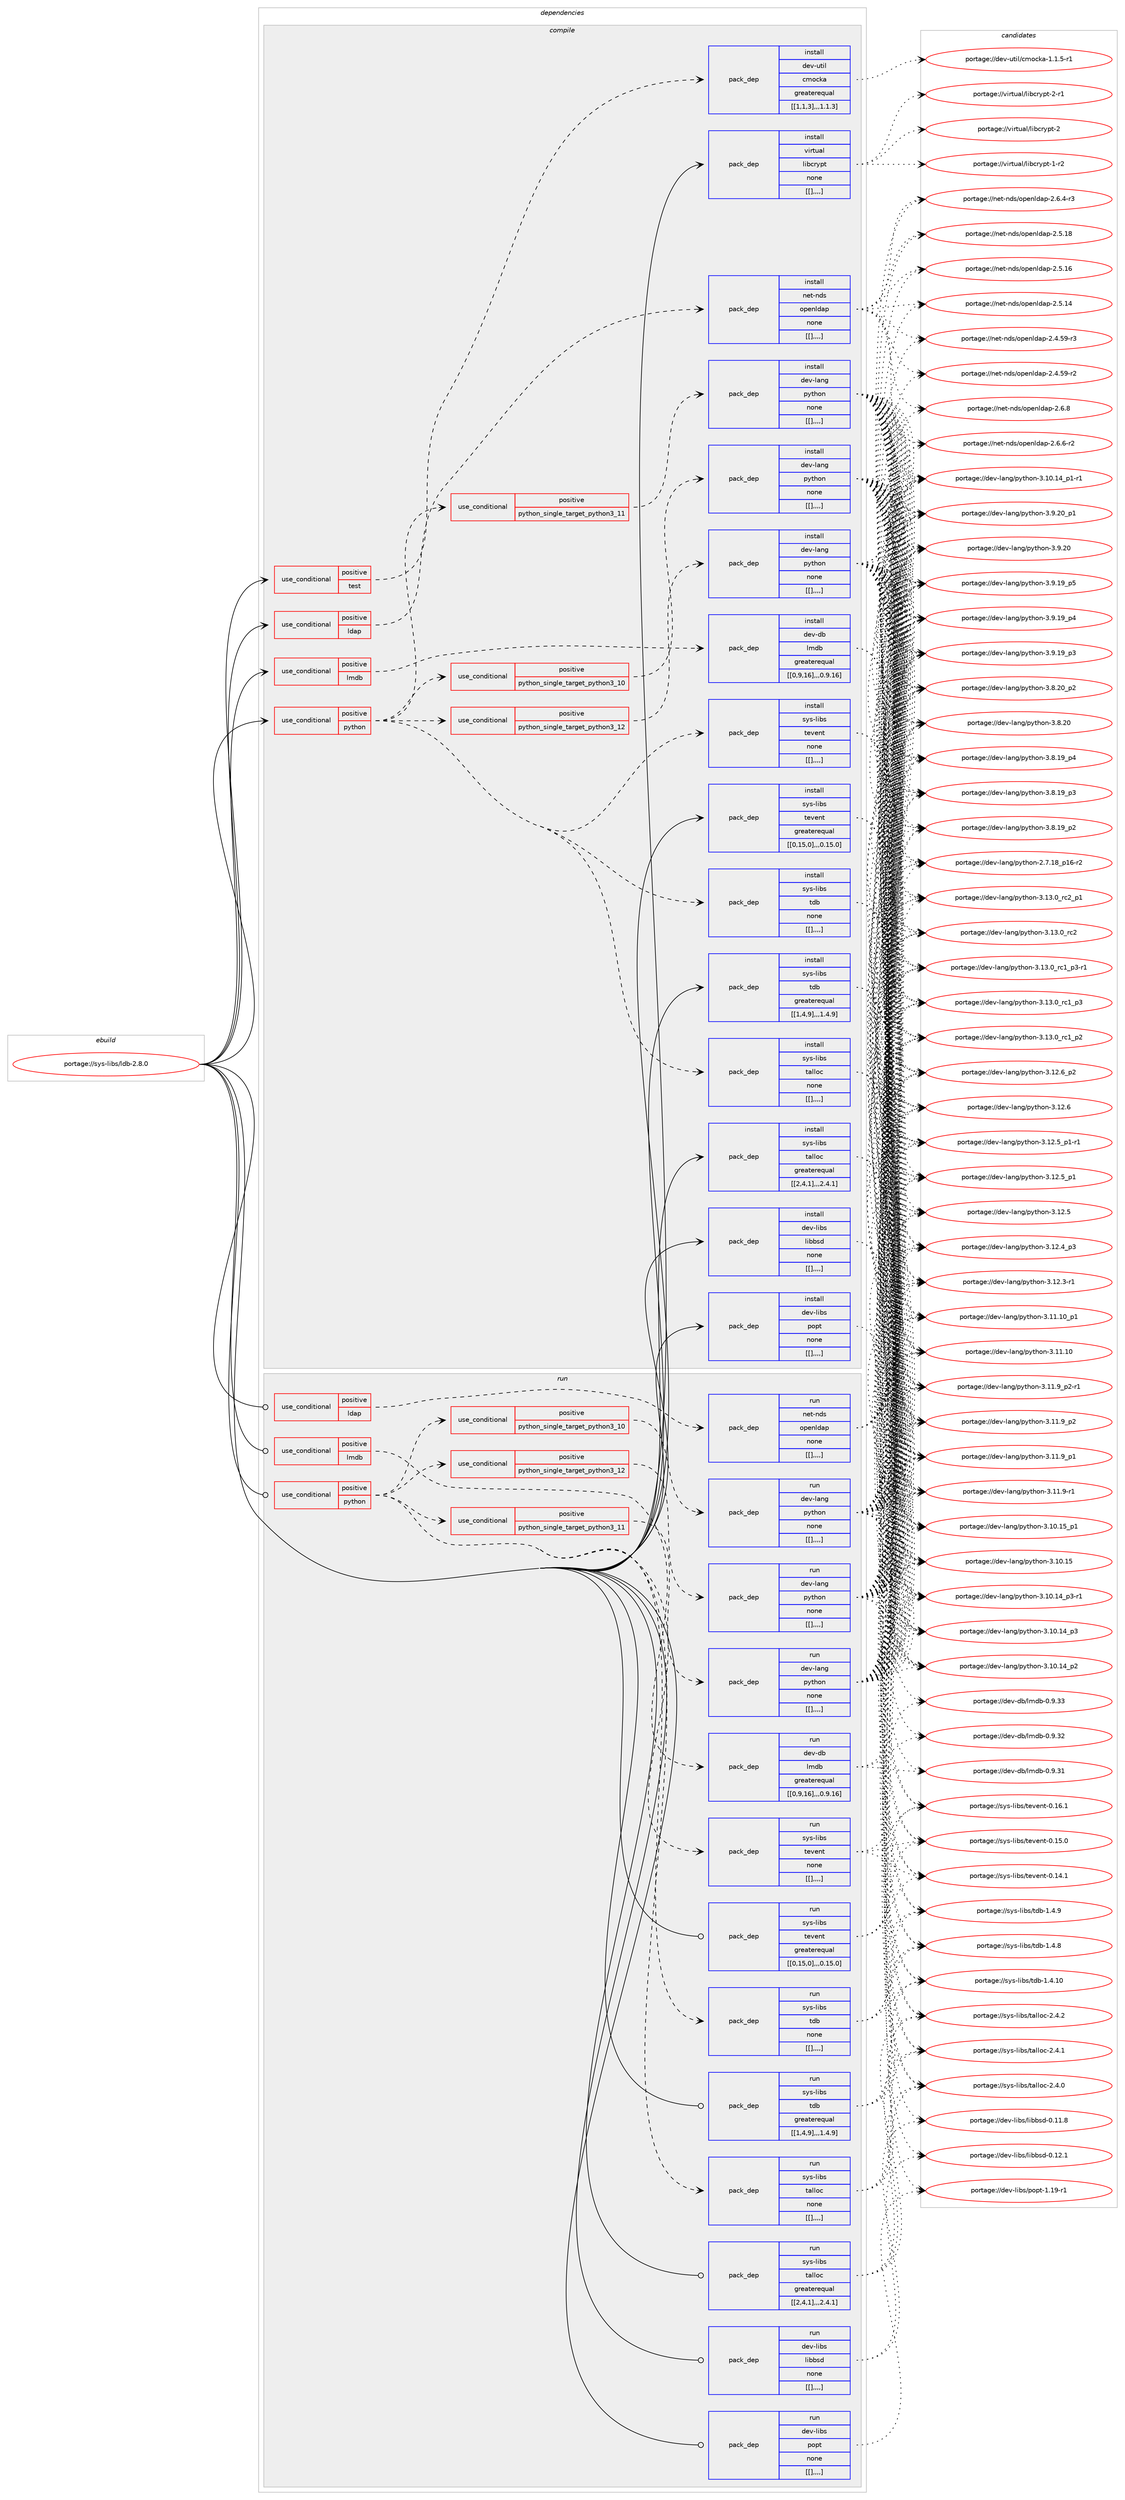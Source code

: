 digraph prolog {

# *************
# Graph options
# *************

newrank=true;
concentrate=true;
compound=true;
graph [rankdir=LR,fontname=Helvetica,fontsize=10,ranksep=1.5];#, ranksep=2.5, nodesep=0.2];
edge  [arrowhead=vee];
node  [fontname=Helvetica,fontsize=10];

# **********
# The ebuild
# **********

subgraph cluster_leftcol {
color=gray;
label=<<i>ebuild</i>>;
id [label="portage://sys-libs/ldb-2.8.0", color=red, width=4, href="../sys-libs/ldb-2.8.0.svg"];
}

# ****************
# The dependencies
# ****************

subgraph cluster_midcol {
color=gray;
label=<<i>dependencies</i>>;
subgraph cluster_compile {
fillcolor="#eeeeee";
style=filled;
label=<<i>compile</i>>;
subgraph cond10118 {
dependency27230 [label=<<TABLE BORDER="0" CELLBORDER="1" CELLSPACING="0" CELLPADDING="4"><TR><TD ROWSPAN="3" CELLPADDING="10">use_conditional</TD></TR><TR><TD>positive</TD></TR><TR><TD>ldap</TD></TR></TABLE>>, shape=none, color=red];
subgraph pack17034 {
dependency27231 [label=<<TABLE BORDER="0" CELLBORDER="1" CELLSPACING="0" CELLPADDING="4" WIDTH="220"><TR><TD ROWSPAN="6" CELLPADDING="30">pack_dep</TD></TR><TR><TD WIDTH="110">install</TD></TR><TR><TD>net-nds</TD></TR><TR><TD>openldap</TD></TR><TR><TD>none</TD></TR><TR><TD>[[],,,,]</TD></TR></TABLE>>, shape=none, color=blue];
}
dependency27230:e -> dependency27231:w [weight=20,style="dashed",arrowhead="vee"];
}
id:e -> dependency27230:w [weight=20,style="solid",arrowhead="vee"];
subgraph cond10119 {
dependency27232 [label=<<TABLE BORDER="0" CELLBORDER="1" CELLSPACING="0" CELLPADDING="4"><TR><TD ROWSPAN="3" CELLPADDING="10">use_conditional</TD></TR><TR><TD>positive</TD></TR><TR><TD>lmdb</TD></TR></TABLE>>, shape=none, color=red];
subgraph pack17035 {
dependency27233 [label=<<TABLE BORDER="0" CELLBORDER="1" CELLSPACING="0" CELLPADDING="4" WIDTH="220"><TR><TD ROWSPAN="6" CELLPADDING="30">pack_dep</TD></TR><TR><TD WIDTH="110">install</TD></TR><TR><TD>dev-db</TD></TR><TR><TD>lmdb</TD></TR><TR><TD>greaterequal</TD></TR><TR><TD>[[0,9,16],,,0.9.16]</TD></TR></TABLE>>, shape=none, color=blue];
}
dependency27232:e -> dependency27233:w [weight=20,style="dashed",arrowhead="vee"];
}
id:e -> dependency27232:w [weight=20,style="solid",arrowhead="vee"];
subgraph cond10120 {
dependency27234 [label=<<TABLE BORDER="0" CELLBORDER="1" CELLSPACING="0" CELLPADDING="4"><TR><TD ROWSPAN="3" CELLPADDING="10">use_conditional</TD></TR><TR><TD>positive</TD></TR><TR><TD>python</TD></TR></TABLE>>, shape=none, color=red];
subgraph cond10121 {
dependency27235 [label=<<TABLE BORDER="0" CELLBORDER="1" CELLSPACING="0" CELLPADDING="4"><TR><TD ROWSPAN="3" CELLPADDING="10">use_conditional</TD></TR><TR><TD>positive</TD></TR><TR><TD>python_single_target_python3_10</TD></TR></TABLE>>, shape=none, color=red];
subgraph pack17036 {
dependency27236 [label=<<TABLE BORDER="0" CELLBORDER="1" CELLSPACING="0" CELLPADDING="4" WIDTH="220"><TR><TD ROWSPAN="6" CELLPADDING="30">pack_dep</TD></TR><TR><TD WIDTH="110">install</TD></TR><TR><TD>dev-lang</TD></TR><TR><TD>python</TD></TR><TR><TD>none</TD></TR><TR><TD>[[],,,,]</TD></TR></TABLE>>, shape=none, color=blue];
}
dependency27235:e -> dependency27236:w [weight=20,style="dashed",arrowhead="vee"];
}
dependency27234:e -> dependency27235:w [weight=20,style="dashed",arrowhead="vee"];
subgraph cond10122 {
dependency27237 [label=<<TABLE BORDER="0" CELLBORDER="1" CELLSPACING="0" CELLPADDING="4"><TR><TD ROWSPAN="3" CELLPADDING="10">use_conditional</TD></TR><TR><TD>positive</TD></TR><TR><TD>python_single_target_python3_11</TD></TR></TABLE>>, shape=none, color=red];
subgraph pack17037 {
dependency27238 [label=<<TABLE BORDER="0" CELLBORDER="1" CELLSPACING="0" CELLPADDING="4" WIDTH="220"><TR><TD ROWSPAN="6" CELLPADDING="30">pack_dep</TD></TR><TR><TD WIDTH="110">install</TD></TR><TR><TD>dev-lang</TD></TR><TR><TD>python</TD></TR><TR><TD>none</TD></TR><TR><TD>[[],,,,]</TD></TR></TABLE>>, shape=none, color=blue];
}
dependency27237:e -> dependency27238:w [weight=20,style="dashed",arrowhead="vee"];
}
dependency27234:e -> dependency27237:w [weight=20,style="dashed",arrowhead="vee"];
subgraph cond10123 {
dependency27239 [label=<<TABLE BORDER="0" CELLBORDER="1" CELLSPACING="0" CELLPADDING="4"><TR><TD ROWSPAN="3" CELLPADDING="10">use_conditional</TD></TR><TR><TD>positive</TD></TR><TR><TD>python_single_target_python3_12</TD></TR></TABLE>>, shape=none, color=red];
subgraph pack17038 {
dependency27240 [label=<<TABLE BORDER="0" CELLBORDER="1" CELLSPACING="0" CELLPADDING="4" WIDTH="220"><TR><TD ROWSPAN="6" CELLPADDING="30">pack_dep</TD></TR><TR><TD WIDTH="110">install</TD></TR><TR><TD>dev-lang</TD></TR><TR><TD>python</TD></TR><TR><TD>none</TD></TR><TR><TD>[[],,,,]</TD></TR></TABLE>>, shape=none, color=blue];
}
dependency27239:e -> dependency27240:w [weight=20,style="dashed",arrowhead="vee"];
}
dependency27234:e -> dependency27239:w [weight=20,style="dashed",arrowhead="vee"];
subgraph pack17039 {
dependency27241 [label=<<TABLE BORDER="0" CELLBORDER="1" CELLSPACING="0" CELLPADDING="4" WIDTH="220"><TR><TD ROWSPAN="6" CELLPADDING="30">pack_dep</TD></TR><TR><TD WIDTH="110">install</TD></TR><TR><TD>sys-libs</TD></TR><TR><TD>talloc</TD></TR><TR><TD>none</TD></TR><TR><TD>[[],,,,]</TD></TR></TABLE>>, shape=none, color=blue];
}
dependency27234:e -> dependency27241:w [weight=20,style="dashed",arrowhead="vee"];
subgraph pack17040 {
dependency27242 [label=<<TABLE BORDER="0" CELLBORDER="1" CELLSPACING="0" CELLPADDING="4" WIDTH="220"><TR><TD ROWSPAN="6" CELLPADDING="30">pack_dep</TD></TR><TR><TD WIDTH="110">install</TD></TR><TR><TD>sys-libs</TD></TR><TR><TD>tdb</TD></TR><TR><TD>none</TD></TR><TR><TD>[[],,,,]</TD></TR></TABLE>>, shape=none, color=blue];
}
dependency27234:e -> dependency27242:w [weight=20,style="dashed",arrowhead="vee"];
subgraph pack17041 {
dependency27243 [label=<<TABLE BORDER="0" CELLBORDER="1" CELLSPACING="0" CELLPADDING="4" WIDTH="220"><TR><TD ROWSPAN="6" CELLPADDING="30">pack_dep</TD></TR><TR><TD WIDTH="110">install</TD></TR><TR><TD>sys-libs</TD></TR><TR><TD>tevent</TD></TR><TR><TD>none</TD></TR><TR><TD>[[],,,,]</TD></TR></TABLE>>, shape=none, color=blue];
}
dependency27234:e -> dependency27243:w [weight=20,style="dashed",arrowhead="vee"];
}
id:e -> dependency27234:w [weight=20,style="solid",arrowhead="vee"];
subgraph cond10124 {
dependency27244 [label=<<TABLE BORDER="0" CELLBORDER="1" CELLSPACING="0" CELLPADDING="4"><TR><TD ROWSPAN="3" CELLPADDING="10">use_conditional</TD></TR><TR><TD>positive</TD></TR><TR><TD>test</TD></TR></TABLE>>, shape=none, color=red];
subgraph pack17042 {
dependency27245 [label=<<TABLE BORDER="0" CELLBORDER="1" CELLSPACING="0" CELLPADDING="4" WIDTH="220"><TR><TD ROWSPAN="6" CELLPADDING="30">pack_dep</TD></TR><TR><TD WIDTH="110">install</TD></TR><TR><TD>dev-util</TD></TR><TR><TD>cmocka</TD></TR><TR><TD>greaterequal</TD></TR><TR><TD>[[1,1,3],,,1.1.3]</TD></TR></TABLE>>, shape=none, color=blue];
}
dependency27244:e -> dependency27245:w [weight=20,style="dashed",arrowhead="vee"];
}
id:e -> dependency27244:w [weight=20,style="solid",arrowhead="vee"];
subgraph pack17043 {
dependency27246 [label=<<TABLE BORDER="0" CELLBORDER="1" CELLSPACING="0" CELLPADDING="4" WIDTH="220"><TR><TD ROWSPAN="6" CELLPADDING="30">pack_dep</TD></TR><TR><TD WIDTH="110">install</TD></TR><TR><TD>dev-libs</TD></TR><TR><TD>libbsd</TD></TR><TR><TD>none</TD></TR><TR><TD>[[],,,,]</TD></TR></TABLE>>, shape=none, color=blue];
}
id:e -> dependency27246:w [weight=20,style="solid",arrowhead="vee"];
subgraph pack17044 {
dependency27247 [label=<<TABLE BORDER="0" CELLBORDER="1" CELLSPACING="0" CELLPADDING="4" WIDTH="220"><TR><TD ROWSPAN="6" CELLPADDING="30">pack_dep</TD></TR><TR><TD WIDTH="110">install</TD></TR><TR><TD>dev-libs</TD></TR><TR><TD>popt</TD></TR><TR><TD>none</TD></TR><TR><TD>[[],,,,]</TD></TR></TABLE>>, shape=none, color=blue];
}
id:e -> dependency27247:w [weight=20,style="solid",arrowhead="vee"];
subgraph pack17045 {
dependency27248 [label=<<TABLE BORDER="0" CELLBORDER="1" CELLSPACING="0" CELLPADDING="4" WIDTH="220"><TR><TD ROWSPAN="6" CELLPADDING="30">pack_dep</TD></TR><TR><TD WIDTH="110">install</TD></TR><TR><TD>sys-libs</TD></TR><TR><TD>talloc</TD></TR><TR><TD>greaterequal</TD></TR><TR><TD>[[2,4,1],,,2.4.1]</TD></TR></TABLE>>, shape=none, color=blue];
}
id:e -> dependency27248:w [weight=20,style="solid",arrowhead="vee"];
subgraph pack17046 {
dependency27249 [label=<<TABLE BORDER="0" CELLBORDER="1" CELLSPACING="0" CELLPADDING="4" WIDTH="220"><TR><TD ROWSPAN="6" CELLPADDING="30">pack_dep</TD></TR><TR><TD WIDTH="110">install</TD></TR><TR><TD>sys-libs</TD></TR><TR><TD>tdb</TD></TR><TR><TD>greaterequal</TD></TR><TR><TD>[[1,4,9],,,1.4.9]</TD></TR></TABLE>>, shape=none, color=blue];
}
id:e -> dependency27249:w [weight=20,style="solid",arrowhead="vee"];
subgraph pack17047 {
dependency27250 [label=<<TABLE BORDER="0" CELLBORDER="1" CELLSPACING="0" CELLPADDING="4" WIDTH="220"><TR><TD ROWSPAN="6" CELLPADDING="30">pack_dep</TD></TR><TR><TD WIDTH="110">install</TD></TR><TR><TD>sys-libs</TD></TR><TR><TD>tevent</TD></TR><TR><TD>greaterequal</TD></TR><TR><TD>[[0,15,0],,,0.15.0]</TD></TR></TABLE>>, shape=none, color=blue];
}
id:e -> dependency27250:w [weight=20,style="solid",arrowhead="vee"];
subgraph pack17048 {
dependency27251 [label=<<TABLE BORDER="0" CELLBORDER="1" CELLSPACING="0" CELLPADDING="4" WIDTH="220"><TR><TD ROWSPAN="6" CELLPADDING="30">pack_dep</TD></TR><TR><TD WIDTH="110">install</TD></TR><TR><TD>virtual</TD></TR><TR><TD>libcrypt</TD></TR><TR><TD>none</TD></TR><TR><TD>[[],,,,]</TD></TR></TABLE>>, shape=none, color=blue];
}
id:e -> dependency27251:w [weight=20,style="solid",arrowhead="vee"];
}
subgraph cluster_compileandrun {
fillcolor="#eeeeee";
style=filled;
label=<<i>compile and run</i>>;
}
subgraph cluster_run {
fillcolor="#eeeeee";
style=filled;
label=<<i>run</i>>;
subgraph cond10125 {
dependency27252 [label=<<TABLE BORDER="0" CELLBORDER="1" CELLSPACING="0" CELLPADDING="4"><TR><TD ROWSPAN="3" CELLPADDING="10">use_conditional</TD></TR><TR><TD>positive</TD></TR><TR><TD>ldap</TD></TR></TABLE>>, shape=none, color=red];
subgraph pack17049 {
dependency27253 [label=<<TABLE BORDER="0" CELLBORDER="1" CELLSPACING="0" CELLPADDING="4" WIDTH="220"><TR><TD ROWSPAN="6" CELLPADDING="30">pack_dep</TD></TR><TR><TD WIDTH="110">run</TD></TR><TR><TD>net-nds</TD></TR><TR><TD>openldap</TD></TR><TR><TD>none</TD></TR><TR><TD>[[],,,,]</TD></TR></TABLE>>, shape=none, color=blue];
}
dependency27252:e -> dependency27253:w [weight=20,style="dashed",arrowhead="vee"];
}
id:e -> dependency27252:w [weight=20,style="solid",arrowhead="odot"];
subgraph cond10126 {
dependency27254 [label=<<TABLE BORDER="0" CELLBORDER="1" CELLSPACING="0" CELLPADDING="4"><TR><TD ROWSPAN="3" CELLPADDING="10">use_conditional</TD></TR><TR><TD>positive</TD></TR><TR><TD>lmdb</TD></TR></TABLE>>, shape=none, color=red];
subgraph pack17050 {
dependency27255 [label=<<TABLE BORDER="0" CELLBORDER="1" CELLSPACING="0" CELLPADDING="4" WIDTH="220"><TR><TD ROWSPAN="6" CELLPADDING="30">pack_dep</TD></TR><TR><TD WIDTH="110">run</TD></TR><TR><TD>dev-db</TD></TR><TR><TD>lmdb</TD></TR><TR><TD>greaterequal</TD></TR><TR><TD>[[0,9,16],,,0.9.16]</TD></TR></TABLE>>, shape=none, color=blue];
}
dependency27254:e -> dependency27255:w [weight=20,style="dashed",arrowhead="vee"];
}
id:e -> dependency27254:w [weight=20,style="solid",arrowhead="odot"];
subgraph cond10127 {
dependency27256 [label=<<TABLE BORDER="0" CELLBORDER="1" CELLSPACING="0" CELLPADDING="4"><TR><TD ROWSPAN="3" CELLPADDING="10">use_conditional</TD></TR><TR><TD>positive</TD></TR><TR><TD>python</TD></TR></TABLE>>, shape=none, color=red];
subgraph cond10128 {
dependency27257 [label=<<TABLE BORDER="0" CELLBORDER="1" CELLSPACING="0" CELLPADDING="4"><TR><TD ROWSPAN="3" CELLPADDING="10">use_conditional</TD></TR><TR><TD>positive</TD></TR><TR><TD>python_single_target_python3_10</TD></TR></TABLE>>, shape=none, color=red];
subgraph pack17051 {
dependency27258 [label=<<TABLE BORDER="0" CELLBORDER="1" CELLSPACING="0" CELLPADDING="4" WIDTH="220"><TR><TD ROWSPAN="6" CELLPADDING="30">pack_dep</TD></TR><TR><TD WIDTH="110">run</TD></TR><TR><TD>dev-lang</TD></TR><TR><TD>python</TD></TR><TR><TD>none</TD></TR><TR><TD>[[],,,,]</TD></TR></TABLE>>, shape=none, color=blue];
}
dependency27257:e -> dependency27258:w [weight=20,style="dashed",arrowhead="vee"];
}
dependency27256:e -> dependency27257:w [weight=20,style="dashed",arrowhead="vee"];
subgraph cond10129 {
dependency27259 [label=<<TABLE BORDER="0" CELLBORDER="1" CELLSPACING="0" CELLPADDING="4"><TR><TD ROWSPAN="3" CELLPADDING="10">use_conditional</TD></TR><TR><TD>positive</TD></TR><TR><TD>python_single_target_python3_11</TD></TR></TABLE>>, shape=none, color=red];
subgraph pack17052 {
dependency27260 [label=<<TABLE BORDER="0" CELLBORDER="1" CELLSPACING="0" CELLPADDING="4" WIDTH="220"><TR><TD ROWSPAN="6" CELLPADDING="30">pack_dep</TD></TR><TR><TD WIDTH="110">run</TD></TR><TR><TD>dev-lang</TD></TR><TR><TD>python</TD></TR><TR><TD>none</TD></TR><TR><TD>[[],,,,]</TD></TR></TABLE>>, shape=none, color=blue];
}
dependency27259:e -> dependency27260:w [weight=20,style="dashed",arrowhead="vee"];
}
dependency27256:e -> dependency27259:w [weight=20,style="dashed",arrowhead="vee"];
subgraph cond10130 {
dependency27261 [label=<<TABLE BORDER="0" CELLBORDER="1" CELLSPACING="0" CELLPADDING="4"><TR><TD ROWSPAN="3" CELLPADDING="10">use_conditional</TD></TR><TR><TD>positive</TD></TR><TR><TD>python_single_target_python3_12</TD></TR></TABLE>>, shape=none, color=red];
subgraph pack17053 {
dependency27262 [label=<<TABLE BORDER="0" CELLBORDER="1" CELLSPACING="0" CELLPADDING="4" WIDTH="220"><TR><TD ROWSPAN="6" CELLPADDING="30">pack_dep</TD></TR><TR><TD WIDTH="110">run</TD></TR><TR><TD>dev-lang</TD></TR><TR><TD>python</TD></TR><TR><TD>none</TD></TR><TR><TD>[[],,,,]</TD></TR></TABLE>>, shape=none, color=blue];
}
dependency27261:e -> dependency27262:w [weight=20,style="dashed",arrowhead="vee"];
}
dependency27256:e -> dependency27261:w [weight=20,style="dashed",arrowhead="vee"];
subgraph pack17054 {
dependency27263 [label=<<TABLE BORDER="0" CELLBORDER="1" CELLSPACING="0" CELLPADDING="4" WIDTH="220"><TR><TD ROWSPAN="6" CELLPADDING="30">pack_dep</TD></TR><TR><TD WIDTH="110">run</TD></TR><TR><TD>sys-libs</TD></TR><TR><TD>talloc</TD></TR><TR><TD>none</TD></TR><TR><TD>[[],,,,]</TD></TR></TABLE>>, shape=none, color=blue];
}
dependency27256:e -> dependency27263:w [weight=20,style="dashed",arrowhead="vee"];
subgraph pack17055 {
dependency27264 [label=<<TABLE BORDER="0" CELLBORDER="1" CELLSPACING="0" CELLPADDING="4" WIDTH="220"><TR><TD ROWSPAN="6" CELLPADDING="30">pack_dep</TD></TR><TR><TD WIDTH="110">run</TD></TR><TR><TD>sys-libs</TD></TR><TR><TD>tdb</TD></TR><TR><TD>none</TD></TR><TR><TD>[[],,,,]</TD></TR></TABLE>>, shape=none, color=blue];
}
dependency27256:e -> dependency27264:w [weight=20,style="dashed",arrowhead="vee"];
subgraph pack17056 {
dependency27265 [label=<<TABLE BORDER="0" CELLBORDER="1" CELLSPACING="0" CELLPADDING="4" WIDTH="220"><TR><TD ROWSPAN="6" CELLPADDING="30">pack_dep</TD></TR><TR><TD WIDTH="110">run</TD></TR><TR><TD>sys-libs</TD></TR><TR><TD>tevent</TD></TR><TR><TD>none</TD></TR><TR><TD>[[],,,,]</TD></TR></TABLE>>, shape=none, color=blue];
}
dependency27256:e -> dependency27265:w [weight=20,style="dashed",arrowhead="vee"];
}
id:e -> dependency27256:w [weight=20,style="solid",arrowhead="odot"];
subgraph pack17057 {
dependency27266 [label=<<TABLE BORDER="0" CELLBORDER="1" CELLSPACING="0" CELLPADDING="4" WIDTH="220"><TR><TD ROWSPAN="6" CELLPADDING="30">pack_dep</TD></TR><TR><TD WIDTH="110">run</TD></TR><TR><TD>dev-libs</TD></TR><TR><TD>libbsd</TD></TR><TR><TD>none</TD></TR><TR><TD>[[],,,,]</TD></TR></TABLE>>, shape=none, color=blue];
}
id:e -> dependency27266:w [weight=20,style="solid",arrowhead="odot"];
subgraph pack17058 {
dependency27267 [label=<<TABLE BORDER="0" CELLBORDER="1" CELLSPACING="0" CELLPADDING="4" WIDTH="220"><TR><TD ROWSPAN="6" CELLPADDING="30">pack_dep</TD></TR><TR><TD WIDTH="110">run</TD></TR><TR><TD>dev-libs</TD></TR><TR><TD>popt</TD></TR><TR><TD>none</TD></TR><TR><TD>[[],,,,]</TD></TR></TABLE>>, shape=none, color=blue];
}
id:e -> dependency27267:w [weight=20,style="solid",arrowhead="odot"];
subgraph pack17059 {
dependency27268 [label=<<TABLE BORDER="0" CELLBORDER="1" CELLSPACING="0" CELLPADDING="4" WIDTH="220"><TR><TD ROWSPAN="6" CELLPADDING="30">pack_dep</TD></TR><TR><TD WIDTH="110">run</TD></TR><TR><TD>sys-libs</TD></TR><TR><TD>talloc</TD></TR><TR><TD>greaterequal</TD></TR><TR><TD>[[2,4,1],,,2.4.1]</TD></TR></TABLE>>, shape=none, color=blue];
}
id:e -> dependency27268:w [weight=20,style="solid",arrowhead="odot"];
subgraph pack17060 {
dependency27269 [label=<<TABLE BORDER="0" CELLBORDER="1" CELLSPACING="0" CELLPADDING="4" WIDTH="220"><TR><TD ROWSPAN="6" CELLPADDING="30">pack_dep</TD></TR><TR><TD WIDTH="110">run</TD></TR><TR><TD>sys-libs</TD></TR><TR><TD>tdb</TD></TR><TR><TD>greaterequal</TD></TR><TR><TD>[[1,4,9],,,1.4.9]</TD></TR></TABLE>>, shape=none, color=blue];
}
id:e -> dependency27269:w [weight=20,style="solid",arrowhead="odot"];
subgraph pack17061 {
dependency27270 [label=<<TABLE BORDER="0" CELLBORDER="1" CELLSPACING="0" CELLPADDING="4" WIDTH="220"><TR><TD ROWSPAN="6" CELLPADDING="30">pack_dep</TD></TR><TR><TD WIDTH="110">run</TD></TR><TR><TD>sys-libs</TD></TR><TR><TD>tevent</TD></TR><TR><TD>greaterequal</TD></TR><TR><TD>[[0,15,0],,,0.15.0]</TD></TR></TABLE>>, shape=none, color=blue];
}
id:e -> dependency27270:w [weight=20,style="solid",arrowhead="odot"];
}
}

# **************
# The candidates
# **************

subgraph cluster_choices {
rank=same;
color=gray;
label=<<i>candidates</i>>;

subgraph choice17034 {
color=black;
nodesep=1;
choice110101116451101001154711111210111010810097112455046544656 [label="portage://net-nds/openldap-2.6.8", color=red, width=4,href="../net-nds/openldap-2.6.8.svg"];
choice1101011164511010011547111112101110108100971124550465446544511450 [label="portage://net-nds/openldap-2.6.6-r2", color=red, width=4,href="../net-nds/openldap-2.6.6-r2.svg"];
choice1101011164511010011547111112101110108100971124550465446524511451 [label="portage://net-nds/openldap-2.6.4-r3", color=red, width=4,href="../net-nds/openldap-2.6.4-r3.svg"];
choice11010111645110100115471111121011101081009711245504653464956 [label="portage://net-nds/openldap-2.5.18", color=red, width=4,href="../net-nds/openldap-2.5.18.svg"];
choice11010111645110100115471111121011101081009711245504653464954 [label="portage://net-nds/openldap-2.5.16", color=red, width=4,href="../net-nds/openldap-2.5.16.svg"];
choice11010111645110100115471111121011101081009711245504653464952 [label="portage://net-nds/openldap-2.5.14", color=red, width=4,href="../net-nds/openldap-2.5.14.svg"];
choice110101116451101001154711111210111010810097112455046524653574511451 [label="portage://net-nds/openldap-2.4.59-r3", color=red, width=4,href="../net-nds/openldap-2.4.59-r3.svg"];
choice110101116451101001154711111210111010810097112455046524653574511450 [label="portage://net-nds/openldap-2.4.59-r2", color=red, width=4,href="../net-nds/openldap-2.4.59-r2.svg"];
dependency27231:e -> choice110101116451101001154711111210111010810097112455046544656:w [style=dotted,weight="100"];
dependency27231:e -> choice1101011164511010011547111112101110108100971124550465446544511450:w [style=dotted,weight="100"];
dependency27231:e -> choice1101011164511010011547111112101110108100971124550465446524511451:w [style=dotted,weight="100"];
dependency27231:e -> choice11010111645110100115471111121011101081009711245504653464956:w [style=dotted,weight="100"];
dependency27231:e -> choice11010111645110100115471111121011101081009711245504653464954:w [style=dotted,weight="100"];
dependency27231:e -> choice11010111645110100115471111121011101081009711245504653464952:w [style=dotted,weight="100"];
dependency27231:e -> choice110101116451101001154711111210111010810097112455046524653574511451:w [style=dotted,weight="100"];
dependency27231:e -> choice110101116451101001154711111210111010810097112455046524653574511450:w [style=dotted,weight="100"];
}
subgraph choice17035 {
color=black;
nodesep=1;
choice1001011184510098471081091009845484657465151 [label="portage://dev-db/lmdb-0.9.33", color=red, width=4,href="../dev-db/lmdb-0.9.33.svg"];
choice1001011184510098471081091009845484657465150 [label="portage://dev-db/lmdb-0.9.32", color=red, width=4,href="../dev-db/lmdb-0.9.32.svg"];
choice1001011184510098471081091009845484657465149 [label="portage://dev-db/lmdb-0.9.31", color=red, width=4,href="../dev-db/lmdb-0.9.31.svg"];
dependency27233:e -> choice1001011184510098471081091009845484657465151:w [style=dotted,weight="100"];
dependency27233:e -> choice1001011184510098471081091009845484657465150:w [style=dotted,weight="100"];
dependency27233:e -> choice1001011184510098471081091009845484657465149:w [style=dotted,weight="100"];
}
subgraph choice17036 {
color=black;
nodesep=1;
choice100101118451089711010347112121116104111110455146495146489511499509511249 [label="portage://dev-lang/python-3.13.0_rc2_p1", color=red, width=4,href="../dev-lang/python-3.13.0_rc2_p1.svg"];
choice10010111845108971101034711212111610411111045514649514648951149950 [label="portage://dev-lang/python-3.13.0_rc2", color=red, width=4,href="../dev-lang/python-3.13.0_rc2.svg"];
choice1001011184510897110103471121211161041111104551464951464895114994995112514511449 [label="portage://dev-lang/python-3.13.0_rc1_p3-r1", color=red, width=4,href="../dev-lang/python-3.13.0_rc1_p3-r1.svg"];
choice100101118451089711010347112121116104111110455146495146489511499499511251 [label="portage://dev-lang/python-3.13.0_rc1_p3", color=red, width=4,href="../dev-lang/python-3.13.0_rc1_p3.svg"];
choice100101118451089711010347112121116104111110455146495146489511499499511250 [label="portage://dev-lang/python-3.13.0_rc1_p2", color=red, width=4,href="../dev-lang/python-3.13.0_rc1_p2.svg"];
choice100101118451089711010347112121116104111110455146495046549511250 [label="portage://dev-lang/python-3.12.6_p2", color=red, width=4,href="../dev-lang/python-3.12.6_p2.svg"];
choice10010111845108971101034711212111610411111045514649504654 [label="portage://dev-lang/python-3.12.6", color=red, width=4,href="../dev-lang/python-3.12.6.svg"];
choice1001011184510897110103471121211161041111104551464950465395112494511449 [label="portage://dev-lang/python-3.12.5_p1-r1", color=red, width=4,href="../dev-lang/python-3.12.5_p1-r1.svg"];
choice100101118451089711010347112121116104111110455146495046539511249 [label="portage://dev-lang/python-3.12.5_p1", color=red, width=4,href="../dev-lang/python-3.12.5_p1.svg"];
choice10010111845108971101034711212111610411111045514649504653 [label="portage://dev-lang/python-3.12.5", color=red, width=4,href="../dev-lang/python-3.12.5.svg"];
choice100101118451089711010347112121116104111110455146495046529511251 [label="portage://dev-lang/python-3.12.4_p3", color=red, width=4,href="../dev-lang/python-3.12.4_p3.svg"];
choice100101118451089711010347112121116104111110455146495046514511449 [label="portage://dev-lang/python-3.12.3-r1", color=red, width=4,href="../dev-lang/python-3.12.3-r1.svg"];
choice10010111845108971101034711212111610411111045514649494649489511249 [label="portage://dev-lang/python-3.11.10_p1", color=red, width=4,href="../dev-lang/python-3.11.10_p1.svg"];
choice1001011184510897110103471121211161041111104551464949464948 [label="portage://dev-lang/python-3.11.10", color=red, width=4,href="../dev-lang/python-3.11.10.svg"];
choice1001011184510897110103471121211161041111104551464949465795112504511449 [label="portage://dev-lang/python-3.11.9_p2-r1", color=red, width=4,href="../dev-lang/python-3.11.9_p2-r1.svg"];
choice100101118451089711010347112121116104111110455146494946579511250 [label="portage://dev-lang/python-3.11.9_p2", color=red, width=4,href="../dev-lang/python-3.11.9_p2.svg"];
choice100101118451089711010347112121116104111110455146494946579511249 [label="portage://dev-lang/python-3.11.9_p1", color=red, width=4,href="../dev-lang/python-3.11.9_p1.svg"];
choice100101118451089711010347112121116104111110455146494946574511449 [label="portage://dev-lang/python-3.11.9-r1", color=red, width=4,href="../dev-lang/python-3.11.9-r1.svg"];
choice10010111845108971101034711212111610411111045514649484649539511249 [label="portage://dev-lang/python-3.10.15_p1", color=red, width=4,href="../dev-lang/python-3.10.15_p1.svg"];
choice1001011184510897110103471121211161041111104551464948464953 [label="portage://dev-lang/python-3.10.15", color=red, width=4,href="../dev-lang/python-3.10.15.svg"];
choice100101118451089711010347112121116104111110455146494846495295112514511449 [label="portage://dev-lang/python-3.10.14_p3-r1", color=red, width=4,href="../dev-lang/python-3.10.14_p3-r1.svg"];
choice10010111845108971101034711212111610411111045514649484649529511251 [label="portage://dev-lang/python-3.10.14_p3", color=red, width=4,href="../dev-lang/python-3.10.14_p3.svg"];
choice10010111845108971101034711212111610411111045514649484649529511250 [label="portage://dev-lang/python-3.10.14_p2", color=red, width=4,href="../dev-lang/python-3.10.14_p2.svg"];
choice100101118451089711010347112121116104111110455146494846495295112494511449 [label="portage://dev-lang/python-3.10.14_p1-r1", color=red, width=4,href="../dev-lang/python-3.10.14_p1-r1.svg"];
choice100101118451089711010347112121116104111110455146574650489511249 [label="portage://dev-lang/python-3.9.20_p1", color=red, width=4,href="../dev-lang/python-3.9.20_p1.svg"];
choice10010111845108971101034711212111610411111045514657465048 [label="portage://dev-lang/python-3.9.20", color=red, width=4,href="../dev-lang/python-3.9.20.svg"];
choice100101118451089711010347112121116104111110455146574649579511253 [label="portage://dev-lang/python-3.9.19_p5", color=red, width=4,href="../dev-lang/python-3.9.19_p5.svg"];
choice100101118451089711010347112121116104111110455146574649579511252 [label="portage://dev-lang/python-3.9.19_p4", color=red, width=4,href="../dev-lang/python-3.9.19_p4.svg"];
choice100101118451089711010347112121116104111110455146574649579511251 [label="portage://dev-lang/python-3.9.19_p3", color=red, width=4,href="../dev-lang/python-3.9.19_p3.svg"];
choice100101118451089711010347112121116104111110455146564650489511250 [label="portage://dev-lang/python-3.8.20_p2", color=red, width=4,href="../dev-lang/python-3.8.20_p2.svg"];
choice10010111845108971101034711212111610411111045514656465048 [label="portage://dev-lang/python-3.8.20", color=red, width=4,href="../dev-lang/python-3.8.20.svg"];
choice100101118451089711010347112121116104111110455146564649579511252 [label="portage://dev-lang/python-3.8.19_p4", color=red, width=4,href="../dev-lang/python-3.8.19_p4.svg"];
choice100101118451089711010347112121116104111110455146564649579511251 [label="portage://dev-lang/python-3.8.19_p3", color=red, width=4,href="../dev-lang/python-3.8.19_p3.svg"];
choice100101118451089711010347112121116104111110455146564649579511250 [label="portage://dev-lang/python-3.8.19_p2", color=red, width=4,href="../dev-lang/python-3.8.19_p2.svg"];
choice100101118451089711010347112121116104111110455046554649569511249544511450 [label="portage://dev-lang/python-2.7.18_p16-r2", color=red, width=4,href="../dev-lang/python-2.7.18_p16-r2.svg"];
dependency27236:e -> choice100101118451089711010347112121116104111110455146495146489511499509511249:w [style=dotted,weight="100"];
dependency27236:e -> choice10010111845108971101034711212111610411111045514649514648951149950:w [style=dotted,weight="100"];
dependency27236:e -> choice1001011184510897110103471121211161041111104551464951464895114994995112514511449:w [style=dotted,weight="100"];
dependency27236:e -> choice100101118451089711010347112121116104111110455146495146489511499499511251:w [style=dotted,weight="100"];
dependency27236:e -> choice100101118451089711010347112121116104111110455146495146489511499499511250:w [style=dotted,weight="100"];
dependency27236:e -> choice100101118451089711010347112121116104111110455146495046549511250:w [style=dotted,weight="100"];
dependency27236:e -> choice10010111845108971101034711212111610411111045514649504654:w [style=dotted,weight="100"];
dependency27236:e -> choice1001011184510897110103471121211161041111104551464950465395112494511449:w [style=dotted,weight="100"];
dependency27236:e -> choice100101118451089711010347112121116104111110455146495046539511249:w [style=dotted,weight="100"];
dependency27236:e -> choice10010111845108971101034711212111610411111045514649504653:w [style=dotted,weight="100"];
dependency27236:e -> choice100101118451089711010347112121116104111110455146495046529511251:w [style=dotted,weight="100"];
dependency27236:e -> choice100101118451089711010347112121116104111110455146495046514511449:w [style=dotted,weight="100"];
dependency27236:e -> choice10010111845108971101034711212111610411111045514649494649489511249:w [style=dotted,weight="100"];
dependency27236:e -> choice1001011184510897110103471121211161041111104551464949464948:w [style=dotted,weight="100"];
dependency27236:e -> choice1001011184510897110103471121211161041111104551464949465795112504511449:w [style=dotted,weight="100"];
dependency27236:e -> choice100101118451089711010347112121116104111110455146494946579511250:w [style=dotted,weight="100"];
dependency27236:e -> choice100101118451089711010347112121116104111110455146494946579511249:w [style=dotted,weight="100"];
dependency27236:e -> choice100101118451089711010347112121116104111110455146494946574511449:w [style=dotted,weight="100"];
dependency27236:e -> choice10010111845108971101034711212111610411111045514649484649539511249:w [style=dotted,weight="100"];
dependency27236:e -> choice1001011184510897110103471121211161041111104551464948464953:w [style=dotted,weight="100"];
dependency27236:e -> choice100101118451089711010347112121116104111110455146494846495295112514511449:w [style=dotted,weight="100"];
dependency27236:e -> choice10010111845108971101034711212111610411111045514649484649529511251:w [style=dotted,weight="100"];
dependency27236:e -> choice10010111845108971101034711212111610411111045514649484649529511250:w [style=dotted,weight="100"];
dependency27236:e -> choice100101118451089711010347112121116104111110455146494846495295112494511449:w [style=dotted,weight="100"];
dependency27236:e -> choice100101118451089711010347112121116104111110455146574650489511249:w [style=dotted,weight="100"];
dependency27236:e -> choice10010111845108971101034711212111610411111045514657465048:w [style=dotted,weight="100"];
dependency27236:e -> choice100101118451089711010347112121116104111110455146574649579511253:w [style=dotted,weight="100"];
dependency27236:e -> choice100101118451089711010347112121116104111110455146574649579511252:w [style=dotted,weight="100"];
dependency27236:e -> choice100101118451089711010347112121116104111110455146574649579511251:w [style=dotted,weight="100"];
dependency27236:e -> choice100101118451089711010347112121116104111110455146564650489511250:w [style=dotted,weight="100"];
dependency27236:e -> choice10010111845108971101034711212111610411111045514656465048:w [style=dotted,weight="100"];
dependency27236:e -> choice100101118451089711010347112121116104111110455146564649579511252:w [style=dotted,weight="100"];
dependency27236:e -> choice100101118451089711010347112121116104111110455146564649579511251:w [style=dotted,weight="100"];
dependency27236:e -> choice100101118451089711010347112121116104111110455146564649579511250:w [style=dotted,weight="100"];
dependency27236:e -> choice100101118451089711010347112121116104111110455046554649569511249544511450:w [style=dotted,weight="100"];
}
subgraph choice17037 {
color=black;
nodesep=1;
choice100101118451089711010347112121116104111110455146495146489511499509511249 [label="portage://dev-lang/python-3.13.0_rc2_p1", color=red, width=4,href="../dev-lang/python-3.13.0_rc2_p1.svg"];
choice10010111845108971101034711212111610411111045514649514648951149950 [label="portage://dev-lang/python-3.13.0_rc2", color=red, width=4,href="../dev-lang/python-3.13.0_rc2.svg"];
choice1001011184510897110103471121211161041111104551464951464895114994995112514511449 [label="portage://dev-lang/python-3.13.0_rc1_p3-r1", color=red, width=4,href="../dev-lang/python-3.13.0_rc1_p3-r1.svg"];
choice100101118451089711010347112121116104111110455146495146489511499499511251 [label="portage://dev-lang/python-3.13.0_rc1_p3", color=red, width=4,href="../dev-lang/python-3.13.0_rc1_p3.svg"];
choice100101118451089711010347112121116104111110455146495146489511499499511250 [label="portage://dev-lang/python-3.13.0_rc1_p2", color=red, width=4,href="../dev-lang/python-3.13.0_rc1_p2.svg"];
choice100101118451089711010347112121116104111110455146495046549511250 [label="portage://dev-lang/python-3.12.6_p2", color=red, width=4,href="../dev-lang/python-3.12.6_p2.svg"];
choice10010111845108971101034711212111610411111045514649504654 [label="portage://dev-lang/python-3.12.6", color=red, width=4,href="../dev-lang/python-3.12.6.svg"];
choice1001011184510897110103471121211161041111104551464950465395112494511449 [label="portage://dev-lang/python-3.12.5_p1-r1", color=red, width=4,href="../dev-lang/python-3.12.5_p1-r1.svg"];
choice100101118451089711010347112121116104111110455146495046539511249 [label="portage://dev-lang/python-3.12.5_p1", color=red, width=4,href="../dev-lang/python-3.12.5_p1.svg"];
choice10010111845108971101034711212111610411111045514649504653 [label="portage://dev-lang/python-3.12.5", color=red, width=4,href="../dev-lang/python-3.12.5.svg"];
choice100101118451089711010347112121116104111110455146495046529511251 [label="portage://dev-lang/python-3.12.4_p3", color=red, width=4,href="../dev-lang/python-3.12.4_p3.svg"];
choice100101118451089711010347112121116104111110455146495046514511449 [label="portage://dev-lang/python-3.12.3-r1", color=red, width=4,href="../dev-lang/python-3.12.3-r1.svg"];
choice10010111845108971101034711212111610411111045514649494649489511249 [label="portage://dev-lang/python-3.11.10_p1", color=red, width=4,href="../dev-lang/python-3.11.10_p1.svg"];
choice1001011184510897110103471121211161041111104551464949464948 [label="portage://dev-lang/python-3.11.10", color=red, width=4,href="../dev-lang/python-3.11.10.svg"];
choice1001011184510897110103471121211161041111104551464949465795112504511449 [label="portage://dev-lang/python-3.11.9_p2-r1", color=red, width=4,href="../dev-lang/python-3.11.9_p2-r1.svg"];
choice100101118451089711010347112121116104111110455146494946579511250 [label="portage://dev-lang/python-3.11.9_p2", color=red, width=4,href="../dev-lang/python-3.11.9_p2.svg"];
choice100101118451089711010347112121116104111110455146494946579511249 [label="portage://dev-lang/python-3.11.9_p1", color=red, width=4,href="../dev-lang/python-3.11.9_p1.svg"];
choice100101118451089711010347112121116104111110455146494946574511449 [label="portage://dev-lang/python-3.11.9-r1", color=red, width=4,href="../dev-lang/python-3.11.9-r1.svg"];
choice10010111845108971101034711212111610411111045514649484649539511249 [label="portage://dev-lang/python-3.10.15_p1", color=red, width=4,href="../dev-lang/python-3.10.15_p1.svg"];
choice1001011184510897110103471121211161041111104551464948464953 [label="portage://dev-lang/python-3.10.15", color=red, width=4,href="../dev-lang/python-3.10.15.svg"];
choice100101118451089711010347112121116104111110455146494846495295112514511449 [label="portage://dev-lang/python-3.10.14_p3-r1", color=red, width=4,href="../dev-lang/python-3.10.14_p3-r1.svg"];
choice10010111845108971101034711212111610411111045514649484649529511251 [label="portage://dev-lang/python-3.10.14_p3", color=red, width=4,href="../dev-lang/python-3.10.14_p3.svg"];
choice10010111845108971101034711212111610411111045514649484649529511250 [label="portage://dev-lang/python-3.10.14_p2", color=red, width=4,href="../dev-lang/python-3.10.14_p2.svg"];
choice100101118451089711010347112121116104111110455146494846495295112494511449 [label="portage://dev-lang/python-3.10.14_p1-r1", color=red, width=4,href="../dev-lang/python-3.10.14_p1-r1.svg"];
choice100101118451089711010347112121116104111110455146574650489511249 [label="portage://dev-lang/python-3.9.20_p1", color=red, width=4,href="../dev-lang/python-3.9.20_p1.svg"];
choice10010111845108971101034711212111610411111045514657465048 [label="portage://dev-lang/python-3.9.20", color=red, width=4,href="../dev-lang/python-3.9.20.svg"];
choice100101118451089711010347112121116104111110455146574649579511253 [label="portage://dev-lang/python-3.9.19_p5", color=red, width=4,href="../dev-lang/python-3.9.19_p5.svg"];
choice100101118451089711010347112121116104111110455146574649579511252 [label="portage://dev-lang/python-3.9.19_p4", color=red, width=4,href="../dev-lang/python-3.9.19_p4.svg"];
choice100101118451089711010347112121116104111110455146574649579511251 [label="portage://dev-lang/python-3.9.19_p3", color=red, width=4,href="../dev-lang/python-3.9.19_p3.svg"];
choice100101118451089711010347112121116104111110455146564650489511250 [label="portage://dev-lang/python-3.8.20_p2", color=red, width=4,href="../dev-lang/python-3.8.20_p2.svg"];
choice10010111845108971101034711212111610411111045514656465048 [label="portage://dev-lang/python-3.8.20", color=red, width=4,href="../dev-lang/python-3.8.20.svg"];
choice100101118451089711010347112121116104111110455146564649579511252 [label="portage://dev-lang/python-3.8.19_p4", color=red, width=4,href="../dev-lang/python-3.8.19_p4.svg"];
choice100101118451089711010347112121116104111110455146564649579511251 [label="portage://dev-lang/python-3.8.19_p3", color=red, width=4,href="../dev-lang/python-3.8.19_p3.svg"];
choice100101118451089711010347112121116104111110455146564649579511250 [label="portage://dev-lang/python-3.8.19_p2", color=red, width=4,href="../dev-lang/python-3.8.19_p2.svg"];
choice100101118451089711010347112121116104111110455046554649569511249544511450 [label="portage://dev-lang/python-2.7.18_p16-r2", color=red, width=4,href="../dev-lang/python-2.7.18_p16-r2.svg"];
dependency27238:e -> choice100101118451089711010347112121116104111110455146495146489511499509511249:w [style=dotted,weight="100"];
dependency27238:e -> choice10010111845108971101034711212111610411111045514649514648951149950:w [style=dotted,weight="100"];
dependency27238:e -> choice1001011184510897110103471121211161041111104551464951464895114994995112514511449:w [style=dotted,weight="100"];
dependency27238:e -> choice100101118451089711010347112121116104111110455146495146489511499499511251:w [style=dotted,weight="100"];
dependency27238:e -> choice100101118451089711010347112121116104111110455146495146489511499499511250:w [style=dotted,weight="100"];
dependency27238:e -> choice100101118451089711010347112121116104111110455146495046549511250:w [style=dotted,weight="100"];
dependency27238:e -> choice10010111845108971101034711212111610411111045514649504654:w [style=dotted,weight="100"];
dependency27238:e -> choice1001011184510897110103471121211161041111104551464950465395112494511449:w [style=dotted,weight="100"];
dependency27238:e -> choice100101118451089711010347112121116104111110455146495046539511249:w [style=dotted,weight="100"];
dependency27238:e -> choice10010111845108971101034711212111610411111045514649504653:w [style=dotted,weight="100"];
dependency27238:e -> choice100101118451089711010347112121116104111110455146495046529511251:w [style=dotted,weight="100"];
dependency27238:e -> choice100101118451089711010347112121116104111110455146495046514511449:w [style=dotted,weight="100"];
dependency27238:e -> choice10010111845108971101034711212111610411111045514649494649489511249:w [style=dotted,weight="100"];
dependency27238:e -> choice1001011184510897110103471121211161041111104551464949464948:w [style=dotted,weight="100"];
dependency27238:e -> choice1001011184510897110103471121211161041111104551464949465795112504511449:w [style=dotted,weight="100"];
dependency27238:e -> choice100101118451089711010347112121116104111110455146494946579511250:w [style=dotted,weight="100"];
dependency27238:e -> choice100101118451089711010347112121116104111110455146494946579511249:w [style=dotted,weight="100"];
dependency27238:e -> choice100101118451089711010347112121116104111110455146494946574511449:w [style=dotted,weight="100"];
dependency27238:e -> choice10010111845108971101034711212111610411111045514649484649539511249:w [style=dotted,weight="100"];
dependency27238:e -> choice1001011184510897110103471121211161041111104551464948464953:w [style=dotted,weight="100"];
dependency27238:e -> choice100101118451089711010347112121116104111110455146494846495295112514511449:w [style=dotted,weight="100"];
dependency27238:e -> choice10010111845108971101034711212111610411111045514649484649529511251:w [style=dotted,weight="100"];
dependency27238:e -> choice10010111845108971101034711212111610411111045514649484649529511250:w [style=dotted,weight="100"];
dependency27238:e -> choice100101118451089711010347112121116104111110455146494846495295112494511449:w [style=dotted,weight="100"];
dependency27238:e -> choice100101118451089711010347112121116104111110455146574650489511249:w [style=dotted,weight="100"];
dependency27238:e -> choice10010111845108971101034711212111610411111045514657465048:w [style=dotted,weight="100"];
dependency27238:e -> choice100101118451089711010347112121116104111110455146574649579511253:w [style=dotted,weight="100"];
dependency27238:e -> choice100101118451089711010347112121116104111110455146574649579511252:w [style=dotted,weight="100"];
dependency27238:e -> choice100101118451089711010347112121116104111110455146574649579511251:w [style=dotted,weight="100"];
dependency27238:e -> choice100101118451089711010347112121116104111110455146564650489511250:w [style=dotted,weight="100"];
dependency27238:e -> choice10010111845108971101034711212111610411111045514656465048:w [style=dotted,weight="100"];
dependency27238:e -> choice100101118451089711010347112121116104111110455146564649579511252:w [style=dotted,weight="100"];
dependency27238:e -> choice100101118451089711010347112121116104111110455146564649579511251:w [style=dotted,weight="100"];
dependency27238:e -> choice100101118451089711010347112121116104111110455146564649579511250:w [style=dotted,weight="100"];
dependency27238:e -> choice100101118451089711010347112121116104111110455046554649569511249544511450:w [style=dotted,weight="100"];
}
subgraph choice17038 {
color=black;
nodesep=1;
choice100101118451089711010347112121116104111110455146495146489511499509511249 [label="portage://dev-lang/python-3.13.0_rc2_p1", color=red, width=4,href="../dev-lang/python-3.13.0_rc2_p1.svg"];
choice10010111845108971101034711212111610411111045514649514648951149950 [label="portage://dev-lang/python-3.13.0_rc2", color=red, width=4,href="../dev-lang/python-3.13.0_rc2.svg"];
choice1001011184510897110103471121211161041111104551464951464895114994995112514511449 [label="portage://dev-lang/python-3.13.0_rc1_p3-r1", color=red, width=4,href="../dev-lang/python-3.13.0_rc1_p3-r1.svg"];
choice100101118451089711010347112121116104111110455146495146489511499499511251 [label="portage://dev-lang/python-3.13.0_rc1_p3", color=red, width=4,href="../dev-lang/python-3.13.0_rc1_p3.svg"];
choice100101118451089711010347112121116104111110455146495146489511499499511250 [label="portage://dev-lang/python-3.13.0_rc1_p2", color=red, width=4,href="../dev-lang/python-3.13.0_rc1_p2.svg"];
choice100101118451089711010347112121116104111110455146495046549511250 [label="portage://dev-lang/python-3.12.6_p2", color=red, width=4,href="../dev-lang/python-3.12.6_p2.svg"];
choice10010111845108971101034711212111610411111045514649504654 [label="portage://dev-lang/python-3.12.6", color=red, width=4,href="../dev-lang/python-3.12.6.svg"];
choice1001011184510897110103471121211161041111104551464950465395112494511449 [label="portage://dev-lang/python-3.12.5_p1-r1", color=red, width=4,href="../dev-lang/python-3.12.5_p1-r1.svg"];
choice100101118451089711010347112121116104111110455146495046539511249 [label="portage://dev-lang/python-3.12.5_p1", color=red, width=4,href="../dev-lang/python-3.12.5_p1.svg"];
choice10010111845108971101034711212111610411111045514649504653 [label="portage://dev-lang/python-3.12.5", color=red, width=4,href="../dev-lang/python-3.12.5.svg"];
choice100101118451089711010347112121116104111110455146495046529511251 [label="portage://dev-lang/python-3.12.4_p3", color=red, width=4,href="../dev-lang/python-3.12.4_p3.svg"];
choice100101118451089711010347112121116104111110455146495046514511449 [label="portage://dev-lang/python-3.12.3-r1", color=red, width=4,href="../dev-lang/python-3.12.3-r1.svg"];
choice10010111845108971101034711212111610411111045514649494649489511249 [label="portage://dev-lang/python-3.11.10_p1", color=red, width=4,href="../dev-lang/python-3.11.10_p1.svg"];
choice1001011184510897110103471121211161041111104551464949464948 [label="portage://dev-lang/python-3.11.10", color=red, width=4,href="../dev-lang/python-3.11.10.svg"];
choice1001011184510897110103471121211161041111104551464949465795112504511449 [label="portage://dev-lang/python-3.11.9_p2-r1", color=red, width=4,href="../dev-lang/python-3.11.9_p2-r1.svg"];
choice100101118451089711010347112121116104111110455146494946579511250 [label="portage://dev-lang/python-3.11.9_p2", color=red, width=4,href="../dev-lang/python-3.11.9_p2.svg"];
choice100101118451089711010347112121116104111110455146494946579511249 [label="portage://dev-lang/python-3.11.9_p1", color=red, width=4,href="../dev-lang/python-3.11.9_p1.svg"];
choice100101118451089711010347112121116104111110455146494946574511449 [label="portage://dev-lang/python-3.11.9-r1", color=red, width=4,href="../dev-lang/python-3.11.9-r1.svg"];
choice10010111845108971101034711212111610411111045514649484649539511249 [label="portage://dev-lang/python-3.10.15_p1", color=red, width=4,href="../dev-lang/python-3.10.15_p1.svg"];
choice1001011184510897110103471121211161041111104551464948464953 [label="portage://dev-lang/python-3.10.15", color=red, width=4,href="../dev-lang/python-3.10.15.svg"];
choice100101118451089711010347112121116104111110455146494846495295112514511449 [label="portage://dev-lang/python-3.10.14_p3-r1", color=red, width=4,href="../dev-lang/python-3.10.14_p3-r1.svg"];
choice10010111845108971101034711212111610411111045514649484649529511251 [label="portage://dev-lang/python-3.10.14_p3", color=red, width=4,href="../dev-lang/python-3.10.14_p3.svg"];
choice10010111845108971101034711212111610411111045514649484649529511250 [label="portage://dev-lang/python-3.10.14_p2", color=red, width=4,href="../dev-lang/python-3.10.14_p2.svg"];
choice100101118451089711010347112121116104111110455146494846495295112494511449 [label="portage://dev-lang/python-3.10.14_p1-r1", color=red, width=4,href="../dev-lang/python-3.10.14_p1-r1.svg"];
choice100101118451089711010347112121116104111110455146574650489511249 [label="portage://dev-lang/python-3.9.20_p1", color=red, width=4,href="../dev-lang/python-3.9.20_p1.svg"];
choice10010111845108971101034711212111610411111045514657465048 [label="portage://dev-lang/python-3.9.20", color=red, width=4,href="../dev-lang/python-3.9.20.svg"];
choice100101118451089711010347112121116104111110455146574649579511253 [label="portage://dev-lang/python-3.9.19_p5", color=red, width=4,href="../dev-lang/python-3.9.19_p5.svg"];
choice100101118451089711010347112121116104111110455146574649579511252 [label="portage://dev-lang/python-3.9.19_p4", color=red, width=4,href="../dev-lang/python-3.9.19_p4.svg"];
choice100101118451089711010347112121116104111110455146574649579511251 [label="portage://dev-lang/python-3.9.19_p3", color=red, width=4,href="../dev-lang/python-3.9.19_p3.svg"];
choice100101118451089711010347112121116104111110455146564650489511250 [label="portage://dev-lang/python-3.8.20_p2", color=red, width=4,href="../dev-lang/python-3.8.20_p2.svg"];
choice10010111845108971101034711212111610411111045514656465048 [label="portage://dev-lang/python-3.8.20", color=red, width=4,href="../dev-lang/python-3.8.20.svg"];
choice100101118451089711010347112121116104111110455146564649579511252 [label="portage://dev-lang/python-3.8.19_p4", color=red, width=4,href="../dev-lang/python-3.8.19_p4.svg"];
choice100101118451089711010347112121116104111110455146564649579511251 [label="portage://dev-lang/python-3.8.19_p3", color=red, width=4,href="../dev-lang/python-3.8.19_p3.svg"];
choice100101118451089711010347112121116104111110455146564649579511250 [label="portage://dev-lang/python-3.8.19_p2", color=red, width=4,href="../dev-lang/python-3.8.19_p2.svg"];
choice100101118451089711010347112121116104111110455046554649569511249544511450 [label="portage://dev-lang/python-2.7.18_p16-r2", color=red, width=4,href="../dev-lang/python-2.7.18_p16-r2.svg"];
dependency27240:e -> choice100101118451089711010347112121116104111110455146495146489511499509511249:w [style=dotted,weight="100"];
dependency27240:e -> choice10010111845108971101034711212111610411111045514649514648951149950:w [style=dotted,weight="100"];
dependency27240:e -> choice1001011184510897110103471121211161041111104551464951464895114994995112514511449:w [style=dotted,weight="100"];
dependency27240:e -> choice100101118451089711010347112121116104111110455146495146489511499499511251:w [style=dotted,weight="100"];
dependency27240:e -> choice100101118451089711010347112121116104111110455146495146489511499499511250:w [style=dotted,weight="100"];
dependency27240:e -> choice100101118451089711010347112121116104111110455146495046549511250:w [style=dotted,weight="100"];
dependency27240:e -> choice10010111845108971101034711212111610411111045514649504654:w [style=dotted,weight="100"];
dependency27240:e -> choice1001011184510897110103471121211161041111104551464950465395112494511449:w [style=dotted,weight="100"];
dependency27240:e -> choice100101118451089711010347112121116104111110455146495046539511249:w [style=dotted,weight="100"];
dependency27240:e -> choice10010111845108971101034711212111610411111045514649504653:w [style=dotted,weight="100"];
dependency27240:e -> choice100101118451089711010347112121116104111110455146495046529511251:w [style=dotted,weight="100"];
dependency27240:e -> choice100101118451089711010347112121116104111110455146495046514511449:w [style=dotted,weight="100"];
dependency27240:e -> choice10010111845108971101034711212111610411111045514649494649489511249:w [style=dotted,weight="100"];
dependency27240:e -> choice1001011184510897110103471121211161041111104551464949464948:w [style=dotted,weight="100"];
dependency27240:e -> choice1001011184510897110103471121211161041111104551464949465795112504511449:w [style=dotted,weight="100"];
dependency27240:e -> choice100101118451089711010347112121116104111110455146494946579511250:w [style=dotted,weight="100"];
dependency27240:e -> choice100101118451089711010347112121116104111110455146494946579511249:w [style=dotted,weight="100"];
dependency27240:e -> choice100101118451089711010347112121116104111110455146494946574511449:w [style=dotted,weight="100"];
dependency27240:e -> choice10010111845108971101034711212111610411111045514649484649539511249:w [style=dotted,weight="100"];
dependency27240:e -> choice1001011184510897110103471121211161041111104551464948464953:w [style=dotted,weight="100"];
dependency27240:e -> choice100101118451089711010347112121116104111110455146494846495295112514511449:w [style=dotted,weight="100"];
dependency27240:e -> choice10010111845108971101034711212111610411111045514649484649529511251:w [style=dotted,weight="100"];
dependency27240:e -> choice10010111845108971101034711212111610411111045514649484649529511250:w [style=dotted,weight="100"];
dependency27240:e -> choice100101118451089711010347112121116104111110455146494846495295112494511449:w [style=dotted,weight="100"];
dependency27240:e -> choice100101118451089711010347112121116104111110455146574650489511249:w [style=dotted,weight="100"];
dependency27240:e -> choice10010111845108971101034711212111610411111045514657465048:w [style=dotted,weight="100"];
dependency27240:e -> choice100101118451089711010347112121116104111110455146574649579511253:w [style=dotted,weight="100"];
dependency27240:e -> choice100101118451089711010347112121116104111110455146574649579511252:w [style=dotted,weight="100"];
dependency27240:e -> choice100101118451089711010347112121116104111110455146574649579511251:w [style=dotted,weight="100"];
dependency27240:e -> choice100101118451089711010347112121116104111110455146564650489511250:w [style=dotted,weight="100"];
dependency27240:e -> choice10010111845108971101034711212111610411111045514656465048:w [style=dotted,weight="100"];
dependency27240:e -> choice100101118451089711010347112121116104111110455146564649579511252:w [style=dotted,weight="100"];
dependency27240:e -> choice100101118451089711010347112121116104111110455146564649579511251:w [style=dotted,weight="100"];
dependency27240:e -> choice100101118451089711010347112121116104111110455146564649579511250:w [style=dotted,weight="100"];
dependency27240:e -> choice100101118451089711010347112121116104111110455046554649569511249544511450:w [style=dotted,weight="100"];
}
subgraph choice17039 {
color=black;
nodesep=1;
choice1151211154510810598115471169710810811199455046524650 [label="portage://sys-libs/talloc-2.4.2", color=red, width=4,href="../sys-libs/talloc-2.4.2.svg"];
choice1151211154510810598115471169710810811199455046524649 [label="portage://sys-libs/talloc-2.4.1", color=red, width=4,href="../sys-libs/talloc-2.4.1.svg"];
choice1151211154510810598115471169710810811199455046524648 [label="portage://sys-libs/talloc-2.4.0", color=red, width=4,href="../sys-libs/talloc-2.4.0.svg"];
dependency27241:e -> choice1151211154510810598115471169710810811199455046524650:w [style=dotted,weight="100"];
dependency27241:e -> choice1151211154510810598115471169710810811199455046524649:w [style=dotted,weight="100"];
dependency27241:e -> choice1151211154510810598115471169710810811199455046524648:w [style=dotted,weight="100"];
}
subgraph choice17040 {
color=black;
nodesep=1;
choice1151211154510810598115471161009845494652464948 [label="portage://sys-libs/tdb-1.4.10", color=red, width=4,href="../sys-libs/tdb-1.4.10.svg"];
choice11512111545108105981154711610098454946524657 [label="portage://sys-libs/tdb-1.4.9", color=red, width=4,href="../sys-libs/tdb-1.4.9.svg"];
choice11512111545108105981154711610098454946524656 [label="portage://sys-libs/tdb-1.4.8", color=red, width=4,href="../sys-libs/tdb-1.4.8.svg"];
dependency27242:e -> choice1151211154510810598115471161009845494652464948:w [style=dotted,weight="100"];
dependency27242:e -> choice11512111545108105981154711610098454946524657:w [style=dotted,weight="100"];
dependency27242:e -> choice11512111545108105981154711610098454946524656:w [style=dotted,weight="100"];
}
subgraph choice17041 {
color=black;
nodesep=1;
choice11512111545108105981154711610111810111011645484649544649 [label="portage://sys-libs/tevent-0.16.1", color=red, width=4,href="../sys-libs/tevent-0.16.1.svg"];
choice11512111545108105981154711610111810111011645484649534648 [label="portage://sys-libs/tevent-0.15.0", color=red, width=4,href="../sys-libs/tevent-0.15.0.svg"];
choice11512111545108105981154711610111810111011645484649524649 [label="portage://sys-libs/tevent-0.14.1", color=red, width=4,href="../sys-libs/tevent-0.14.1.svg"];
dependency27243:e -> choice11512111545108105981154711610111810111011645484649544649:w [style=dotted,weight="100"];
dependency27243:e -> choice11512111545108105981154711610111810111011645484649534648:w [style=dotted,weight="100"];
dependency27243:e -> choice11512111545108105981154711610111810111011645484649524649:w [style=dotted,weight="100"];
}
subgraph choice17042 {
color=black;
nodesep=1;
choice10010111845117116105108479910911199107974549464946534511449 [label="portage://dev-util/cmocka-1.1.5-r1", color=red, width=4,href="../dev-util/cmocka-1.1.5-r1.svg"];
dependency27245:e -> choice10010111845117116105108479910911199107974549464946534511449:w [style=dotted,weight="100"];
}
subgraph choice17043 {
color=black;
nodesep=1;
choice100101118451081059811547108105989811510045484649504649 [label="portage://dev-libs/libbsd-0.12.1", color=red, width=4,href="../dev-libs/libbsd-0.12.1.svg"];
choice100101118451081059811547108105989811510045484649494656 [label="portage://dev-libs/libbsd-0.11.8", color=red, width=4,href="../dev-libs/libbsd-0.11.8.svg"];
dependency27246:e -> choice100101118451081059811547108105989811510045484649504649:w [style=dotted,weight="100"];
dependency27246:e -> choice100101118451081059811547108105989811510045484649494656:w [style=dotted,weight="100"];
}
subgraph choice17044 {
color=black;
nodesep=1;
choice10010111845108105981154711211111211645494649574511449 [label="portage://dev-libs/popt-1.19-r1", color=red, width=4,href="../dev-libs/popt-1.19-r1.svg"];
dependency27247:e -> choice10010111845108105981154711211111211645494649574511449:w [style=dotted,weight="100"];
}
subgraph choice17045 {
color=black;
nodesep=1;
choice1151211154510810598115471169710810811199455046524650 [label="portage://sys-libs/talloc-2.4.2", color=red, width=4,href="../sys-libs/talloc-2.4.2.svg"];
choice1151211154510810598115471169710810811199455046524649 [label="portage://sys-libs/talloc-2.4.1", color=red, width=4,href="../sys-libs/talloc-2.4.1.svg"];
choice1151211154510810598115471169710810811199455046524648 [label="portage://sys-libs/talloc-2.4.0", color=red, width=4,href="../sys-libs/talloc-2.4.0.svg"];
dependency27248:e -> choice1151211154510810598115471169710810811199455046524650:w [style=dotted,weight="100"];
dependency27248:e -> choice1151211154510810598115471169710810811199455046524649:w [style=dotted,weight="100"];
dependency27248:e -> choice1151211154510810598115471169710810811199455046524648:w [style=dotted,weight="100"];
}
subgraph choice17046 {
color=black;
nodesep=1;
choice1151211154510810598115471161009845494652464948 [label="portage://sys-libs/tdb-1.4.10", color=red, width=4,href="../sys-libs/tdb-1.4.10.svg"];
choice11512111545108105981154711610098454946524657 [label="portage://sys-libs/tdb-1.4.9", color=red, width=4,href="../sys-libs/tdb-1.4.9.svg"];
choice11512111545108105981154711610098454946524656 [label="portage://sys-libs/tdb-1.4.8", color=red, width=4,href="../sys-libs/tdb-1.4.8.svg"];
dependency27249:e -> choice1151211154510810598115471161009845494652464948:w [style=dotted,weight="100"];
dependency27249:e -> choice11512111545108105981154711610098454946524657:w [style=dotted,weight="100"];
dependency27249:e -> choice11512111545108105981154711610098454946524656:w [style=dotted,weight="100"];
}
subgraph choice17047 {
color=black;
nodesep=1;
choice11512111545108105981154711610111810111011645484649544649 [label="portage://sys-libs/tevent-0.16.1", color=red, width=4,href="../sys-libs/tevent-0.16.1.svg"];
choice11512111545108105981154711610111810111011645484649534648 [label="portage://sys-libs/tevent-0.15.0", color=red, width=4,href="../sys-libs/tevent-0.15.0.svg"];
choice11512111545108105981154711610111810111011645484649524649 [label="portage://sys-libs/tevent-0.14.1", color=red, width=4,href="../sys-libs/tevent-0.14.1.svg"];
dependency27250:e -> choice11512111545108105981154711610111810111011645484649544649:w [style=dotted,weight="100"];
dependency27250:e -> choice11512111545108105981154711610111810111011645484649534648:w [style=dotted,weight="100"];
dependency27250:e -> choice11512111545108105981154711610111810111011645484649524649:w [style=dotted,weight="100"];
}
subgraph choice17048 {
color=black;
nodesep=1;
choice1181051141161179710847108105989911412111211645504511449 [label="portage://virtual/libcrypt-2-r1", color=red, width=4,href="../virtual/libcrypt-2-r1.svg"];
choice118105114116117971084710810598991141211121164550 [label="portage://virtual/libcrypt-2", color=red, width=4,href="../virtual/libcrypt-2.svg"];
choice1181051141161179710847108105989911412111211645494511450 [label="portage://virtual/libcrypt-1-r2", color=red, width=4,href="../virtual/libcrypt-1-r2.svg"];
dependency27251:e -> choice1181051141161179710847108105989911412111211645504511449:w [style=dotted,weight="100"];
dependency27251:e -> choice118105114116117971084710810598991141211121164550:w [style=dotted,weight="100"];
dependency27251:e -> choice1181051141161179710847108105989911412111211645494511450:w [style=dotted,weight="100"];
}
subgraph choice17049 {
color=black;
nodesep=1;
choice110101116451101001154711111210111010810097112455046544656 [label="portage://net-nds/openldap-2.6.8", color=red, width=4,href="../net-nds/openldap-2.6.8.svg"];
choice1101011164511010011547111112101110108100971124550465446544511450 [label="portage://net-nds/openldap-2.6.6-r2", color=red, width=4,href="../net-nds/openldap-2.6.6-r2.svg"];
choice1101011164511010011547111112101110108100971124550465446524511451 [label="portage://net-nds/openldap-2.6.4-r3", color=red, width=4,href="../net-nds/openldap-2.6.4-r3.svg"];
choice11010111645110100115471111121011101081009711245504653464956 [label="portage://net-nds/openldap-2.5.18", color=red, width=4,href="../net-nds/openldap-2.5.18.svg"];
choice11010111645110100115471111121011101081009711245504653464954 [label="portage://net-nds/openldap-2.5.16", color=red, width=4,href="../net-nds/openldap-2.5.16.svg"];
choice11010111645110100115471111121011101081009711245504653464952 [label="portage://net-nds/openldap-2.5.14", color=red, width=4,href="../net-nds/openldap-2.5.14.svg"];
choice110101116451101001154711111210111010810097112455046524653574511451 [label="portage://net-nds/openldap-2.4.59-r3", color=red, width=4,href="../net-nds/openldap-2.4.59-r3.svg"];
choice110101116451101001154711111210111010810097112455046524653574511450 [label="portage://net-nds/openldap-2.4.59-r2", color=red, width=4,href="../net-nds/openldap-2.4.59-r2.svg"];
dependency27253:e -> choice110101116451101001154711111210111010810097112455046544656:w [style=dotted,weight="100"];
dependency27253:e -> choice1101011164511010011547111112101110108100971124550465446544511450:w [style=dotted,weight="100"];
dependency27253:e -> choice1101011164511010011547111112101110108100971124550465446524511451:w [style=dotted,weight="100"];
dependency27253:e -> choice11010111645110100115471111121011101081009711245504653464956:w [style=dotted,weight="100"];
dependency27253:e -> choice11010111645110100115471111121011101081009711245504653464954:w [style=dotted,weight="100"];
dependency27253:e -> choice11010111645110100115471111121011101081009711245504653464952:w [style=dotted,weight="100"];
dependency27253:e -> choice110101116451101001154711111210111010810097112455046524653574511451:w [style=dotted,weight="100"];
dependency27253:e -> choice110101116451101001154711111210111010810097112455046524653574511450:w [style=dotted,weight="100"];
}
subgraph choice17050 {
color=black;
nodesep=1;
choice1001011184510098471081091009845484657465151 [label="portage://dev-db/lmdb-0.9.33", color=red, width=4,href="../dev-db/lmdb-0.9.33.svg"];
choice1001011184510098471081091009845484657465150 [label="portage://dev-db/lmdb-0.9.32", color=red, width=4,href="../dev-db/lmdb-0.9.32.svg"];
choice1001011184510098471081091009845484657465149 [label="portage://dev-db/lmdb-0.9.31", color=red, width=4,href="../dev-db/lmdb-0.9.31.svg"];
dependency27255:e -> choice1001011184510098471081091009845484657465151:w [style=dotted,weight="100"];
dependency27255:e -> choice1001011184510098471081091009845484657465150:w [style=dotted,weight="100"];
dependency27255:e -> choice1001011184510098471081091009845484657465149:w [style=dotted,weight="100"];
}
subgraph choice17051 {
color=black;
nodesep=1;
choice100101118451089711010347112121116104111110455146495146489511499509511249 [label="portage://dev-lang/python-3.13.0_rc2_p1", color=red, width=4,href="../dev-lang/python-3.13.0_rc2_p1.svg"];
choice10010111845108971101034711212111610411111045514649514648951149950 [label="portage://dev-lang/python-3.13.0_rc2", color=red, width=4,href="../dev-lang/python-3.13.0_rc2.svg"];
choice1001011184510897110103471121211161041111104551464951464895114994995112514511449 [label="portage://dev-lang/python-3.13.0_rc1_p3-r1", color=red, width=4,href="../dev-lang/python-3.13.0_rc1_p3-r1.svg"];
choice100101118451089711010347112121116104111110455146495146489511499499511251 [label="portage://dev-lang/python-3.13.0_rc1_p3", color=red, width=4,href="../dev-lang/python-3.13.0_rc1_p3.svg"];
choice100101118451089711010347112121116104111110455146495146489511499499511250 [label="portage://dev-lang/python-3.13.0_rc1_p2", color=red, width=4,href="../dev-lang/python-3.13.0_rc1_p2.svg"];
choice100101118451089711010347112121116104111110455146495046549511250 [label="portage://dev-lang/python-3.12.6_p2", color=red, width=4,href="../dev-lang/python-3.12.6_p2.svg"];
choice10010111845108971101034711212111610411111045514649504654 [label="portage://dev-lang/python-3.12.6", color=red, width=4,href="../dev-lang/python-3.12.6.svg"];
choice1001011184510897110103471121211161041111104551464950465395112494511449 [label="portage://dev-lang/python-3.12.5_p1-r1", color=red, width=4,href="../dev-lang/python-3.12.5_p1-r1.svg"];
choice100101118451089711010347112121116104111110455146495046539511249 [label="portage://dev-lang/python-3.12.5_p1", color=red, width=4,href="../dev-lang/python-3.12.5_p1.svg"];
choice10010111845108971101034711212111610411111045514649504653 [label="portage://dev-lang/python-3.12.5", color=red, width=4,href="../dev-lang/python-3.12.5.svg"];
choice100101118451089711010347112121116104111110455146495046529511251 [label="portage://dev-lang/python-3.12.4_p3", color=red, width=4,href="../dev-lang/python-3.12.4_p3.svg"];
choice100101118451089711010347112121116104111110455146495046514511449 [label="portage://dev-lang/python-3.12.3-r1", color=red, width=4,href="../dev-lang/python-3.12.3-r1.svg"];
choice10010111845108971101034711212111610411111045514649494649489511249 [label="portage://dev-lang/python-3.11.10_p1", color=red, width=4,href="../dev-lang/python-3.11.10_p1.svg"];
choice1001011184510897110103471121211161041111104551464949464948 [label="portage://dev-lang/python-3.11.10", color=red, width=4,href="../dev-lang/python-3.11.10.svg"];
choice1001011184510897110103471121211161041111104551464949465795112504511449 [label="portage://dev-lang/python-3.11.9_p2-r1", color=red, width=4,href="../dev-lang/python-3.11.9_p2-r1.svg"];
choice100101118451089711010347112121116104111110455146494946579511250 [label="portage://dev-lang/python-3.11.9_p2", color=red, width=4,href="../dev-lang/python-3.11.9_p2.svg"];
choice100101118451089711010347112121116104111110455146494946579511249 [label="portage://dev-lang/python-3.11.9_p1", color=red, width=4,href="../dev-lang/python-3.11.9_p1.svg"];
choice100101118451089711010347112121116104111110455146494946574511449 [label="portage://dev-lang/python-3.11.9-r1", color=red, width=4,href="../dev-lang/python-3.11.9-r1.svg"];
choice10010111845108971101034711212111610411111045514649484649539511249 [label="portage://dev-lang/python-3.10.15_p1", color=red, width=4,href="../dev-lang/python-3.10.15_p1.svg"];
choice1001011184510897110103471121211161041111104551464948464953 [label="portage://dev-lang/python-3.10.15", color=red, width=4,href="../dev-lang/python-3.10.15.svg"];
choice100101118451089711010347112121116104111110455146494846495295112514511449 [label="portage://dev-lang/python-3.10.14_p3-r1", color=red, width=4,href="../dev-lang/python-3.10.14_p3-r1.svg"];
choice10010111845108971101034711212111610411111045514649484649529511251 [label="portage://dev-lang/python-3.10.14_p3", color=red, width=4,href="../dev-lang/python-3.10.14_p3.svg"];
choice10010111845108971101034711212111610411111045514649484649529511250 [label="portage://dev-lang/python-3.10.14_p2", color=red, width=4,href="../dev-lang/python-3.10.14_p2.svg"];
choice100101118451089711010347112121116104111110455146494846495295112494511449 [label="portage://dev-lang/python-3.10.14_p1-r1", color=red, width=4,href="../dev-lang/python-3.10.14_p1-r1.svg"];
choice100101118451089711010347112121116104111110455146574650489511249 [label="portage://dev-lang/python-3.9.20_p1", color=red, width=4,href="../dev-lang/python-3.9.20_p1.svg"];
choice10010111845108971101034711212111610411111045514657465048 [label="portage://dev-lang/python-3.9.20", color=red, width=4,href="../dev-lang/python-3.9.20.svg"];
choice100101118451089711010347112121116104111110455146574649579511253 [label="portage://dev-lang/python-3.9.19_p5", color=red, width=4,href="../dev-lang/python-3.9.19_p5.svg"];
choice100101118451089711010347112121116104111110455146574649579511252 [label="portage://dev-lang/python-3.9.19_p4", color=red, width=4,href="../dev-lang/python-3.9.19_p4.svg"];
choice100101118451089711010347112121116104111110455146574649579511251 [label="portage://dev-lang/python-3.9.19_p3", color=red, width=4,href="../dev-lang/python-3.9.19_p3.svg"];
choice100101118451089711010347112121116104111110455146564650489511250 [label="portage://dev-lang/python-3.8.20_p2", color=red, width=4,href="../dev-lang/python-3.8.20_p2.svg"];
choice10010111845108971101034711212111610411111045514656465048 [label="portage://dev-lang/python-3.8.20", color=red, width=4,href="../dev-lang/python-3.8.20.svg"];
choice100101118451089711010347112121116104111110455146564649579511252 [label="portage://dev-lang/python-3.8.19_p4", color=red, width=4,href="../dev-lang/python-3.8.19_p4.svg"];
choice100101118451089711010347112121116104111110455146564649579511251 [label="portage://dev-lang/python-3.8.19_p3", color=red, width=4,href="../dev-lang/python-3.8.19_p3.svg"];
choice100101118451089711010347112121116104111110455146564649579511250 [label="portage://dev-lang/python-3.8.19_p2", color=red, width=4,href="../dev-lang/python-3.8.19_p2.svg"];
choice100101118451089711010347112121116104111110455046554649569511249544511450 [label="portage://dev-lang/python-2.7.18_p16-r2", color=red, width=4,href="../dev-lang/python-2.7.18_p16-r2.svg"];
dependency27258:e -> choice100101118451089711010347112121116104111110455146495146489511499509511249:w [style=dotted,weight="100"];
dependency27258:e -> choice10010111845108971101034711212111610411111045514649514648951149950:w [style=dotted,weight="100"];
dependency27258:e -> choice1001011184510897110103471121211161041111104551464951464895114994995112514511449:w [style=dotted,weight="100"];
dependency27258:e -> choice100101118451089711010347112121116104111110455146495146489511499499511251:w [style=dotted,weight="100"];
dependency27258:e -> choice100101118451089711010347112121116104111110455146495146489511499499511250:w [style=dotted,weight="100"];
dependency27258:e -> choice100101118451089711010347112121116104111110455146495046549511250:w [style=dotted,weight="100"];
dependency27258:e -> choice10010111845108971101034711212111610411111045514649504654:w [style=dotted,weight="100"];
dependency27258:e -> choice1001011184510897110103471121211161041111104551464950465395112494511449:w [style=dotted,weight="100"];
dependency27258:e -> choice100101118451089711010347112121116104111110455146495046539511249:w [style=dotted,weight="100"];
dependency27258:e -> choice10010111845108971101034711212111610411111045514649504653:w [style=dotted,weight="100"];
dependency27258:e -> choice100101118451089711010347112121116104111110455146495046529511251:w [style=dotted,weight="100"];
dependency27258:e -> choice100101118451089711010347112121116104111110455146495046514511449:w [style=dotted,weight="100"];
dependency27258:e -> choice10010111845108971101034711212111610411111045514649494649489511249:w [style=dotted,weight="100"];
dependency27258:e -> choice1001011184510897110103471121211161041111104551464949464948:w [style=dotted,weight="100"];
dependency27258:e -> choice1001011184510897110103471121211161041111104551464949465795112504511449:w [style=dotted,weight="100"];
dependency27258:e -> choice100101118451089711010347112121116104111110455146494946579511250:w [style=dotted,weight="100"];
dependency27258:e -> choice100101118451089711010347112121116104111110455146494946579511249:w [style=dotted,weight="100"];
dependency27258:e -> choice100101118451089711010347112121116104111110455146494946574511449:w [style=dotted,weight="100"];
dependency27258:e -> choice10010111845108971101034711212111610411111045514649484649539511249:w [style=dotted,weight="100"];
dependency27258:e -> choice1001011184510897110103471121211161041111104551464948464953:w [style=dotted,weight="100"];
dependency27258:e -> choice100101118451089711010347112121116104111110455146494846495295112514511449:w [style=dotted,weight="100"];
dependency27258:e -> choice10010111845108971101034711212111610411111045514649484649529511251:w [style=dotted,weight="100"];
dependency27258:e -> choice10010111845108971101034711212111610411111045514649484649529511250:w [style=dotted,weight="100"];
dependency27258:e -> choice100101118451089711010347112121116104111110455146494846495295112494511449:w [style=dotted,weight="100"];
dependency27258:e -> choice100101118451089711010347112121116104111110455146574650489511249:w [style=dotted,weight="100"];
dependency27258:e -> choice10010111845108971101034711212111610411111045514657465048:w [style=dotted,weight="100"];
dependency27258:e -> choice100101118451089711010347112121116104111110455146574649579511253:w [style=dotted,weight="100"];
dependency27258:e -> choice100101118451089711010347112121116104111110455146574649579511252:w [style=dotted,weight="100"];
dependency27258:e -> choice100101118451089711010347112121116104111110455146574649579511251:w [style=dotted,weight="100"];
dependency27258:e -> choice100101118451089711010347112121116104111110455146564650489511250:w [style=dotted,weight="100"];
dependency27258:e -> choice10010111845108971101034711212111610411111045514656465048:w [style=dotted,weight="100"];
dependency27258:e -> choice100101118451089711010347112121116104111110455146564649579511252:w [style=dotted,weight="100"];
dependency27258:e -> choice100101118451089711010347112121116104111110455146564649579511251:w [style=dotted,weight="100"];
dependency27258:e -> choice100101118451089711010347112121116104111110455146564649579511250:w [style=dotted,weight="100"];
dependency27258:e -> choice100101118451089711010347112121116104111110455046554649569511249544511450:w [style=dotted,weight="100"];
}
subgraph choice17052 {
color=black;
nodesep=1;
choice100101118451089711010347112121116104111110455146495146489511499509511249 [label="portage://dev-lang/python-3.13.0_rc2_p1", color=red, width=4,href="../dev-lang/python-3.13.0_rc2_p1.svg"];
choice10010111845108971101034711212111610411111045514649514648951149950 [label="portage://dev-lang/python-3.13.0_rc2", color=red, width=4,href="../dev-lang/python-3.13.0_rc2.svg"];
choice1001011184510897110103471121211161041111104551464951464895114994995112514511449 [label="portage://dev-lang/python-3.13.0_rc1_p3-r1", color=red, width=4,href="../dev-lang/python-3.13.0_rc1_p3-r1.svg"];
choice100101118451089711010347112121116104111110455146495146489511499499511251 [label="portage://dev-lang/python-3.13.0_rc1_p3", color=red, width=4,href="../dev-lang/python-3.13.0_rc1_p3.svg"];
choice100101118451089711010347112121116104111110455146495146489511499499511250 [label="portage://dev-lang/python-3.13.0_rc1_p2", color=red, width=4,href="../dev-lang/python-3.13.0_rc1_p2.svg"];
choice100101118451089711010347112121116104111110455146495046549511250 [label="portage://dev-lang/python-3.12.6_p2", color=red, width=4,href="../dev-lang/python-3.12.6_p2.svg"];
choice10010111845108971101034711212111610411111045514649504654 [label="portage://dev-lang/python-3.12.6", color=red, width=4,href="../dev-lang/python-3.12.6.svg"];
choice1001011184510897110103471121211161041111104551464950465395112494511449 [label="portage://dev-lang/python-3.12.5_p1-r1", color=red, width=4,href="../dev-lang/python-3.12.5_p1-r1.svg"];
choice100101118451089711010347112121116104111110455146495046539511249 [label="portage://dev-lang/python-3.12.5_p1", color=red, width=4,href="../dev-lang/python-3.12.5_p1.svg"];
choice10010111845108971101034711212111610411111045514649504653 [label="portage://dev-lang/python-3.12.5", color=red, width=4,href="../dev-lang/python-3.12.5.svg"];
choice100101118451089711010347112121116104111110455146495046529511251 [label="portage://dev-lang/python-3.12.4_p3", color=red, width=4,href="../dev-lang/python-3.12.4_p3.svg"];
choice100101118451089711010347112121116104111110455146495046514511449 [label="portage://dev-lang/python-3.12.3-r1", color=red, width=4,href="../dev-lang/python-3.12.3-r1.svg"];
choice10010111845108971101034711212111610411111045514649494649489511249 [label="portage://dev-lang/python-3.11.10_p1", color=red, width=4,href="../dev-lang/python-3.11.10_p1.svg"];
choice1001011184510897110103471121211161041111104551464949464948 [label="portage://dev-lang/python-3.11.10", color=red, width=4,href="../dev-lang/python-3.11.10.svg"];
choice1001011184510897110103471121211161041111104551464949465795112504511449 [label="portage://dev-lang/python-3.11.9_p2-r1", color=red, width=4,href="../dev-lang/python-3.11.9_p2-r1.svg"];
choice100101118451089711010347112121116104111110455146494946579511250 [label="portage://dev-lang/python-3.11.9_p2", color=red, width=4,href="../dev-lang/python-3.11.9_p2.svg"];
choice100101118451089711010347112121116104111110455146494946579511249 [label="portage://dev-lang/python-3.11.9_p1", color=red, width=4,href="../dev-lang/python-3.11.9_p1.svg"];
choice100101118451089711010347112121116104111110455146494946574511449 [label="portage://dev-lang/python-3.11.9-r1", color=red, width=4,href="../dev-lang/python-3.11.9-r1.svg"];
choice10010111845108971101034711212111610411111045514649484649539511249 [label="portage://dev-lang/python-3.10.15_p1", color=red, width=4,href="../dev-lang/python-3.10.15_p1.svg"];
choice1001011184510897110103471121211161041111104551464948464953 [label="portage://dev-lang/python-3.10.15", color=red, width=4,href="../dev-lang/python-3.10.15.svg"];
choice100101118451089711010347112121116104111110455146494846495295112514511449 [label="portage://dev-lang/python-3.10.14_p3-r1", color=red, width=4,href="../dev-lang/python-3.10.14_p3-r1.svg"];
choice10010111845108971101034711212111610411111045514649484649529511251 [label="portage://dev-lang/python-3.10.14_p3", color=red, width=4,href="../dev-lang/python-3.10.14_p3.svg"];
choice10010111845108971101034711212111610411111045514649484649529511250 [label="portage://dev-lang/python-3.10.14_p2", color=red, width=4,href="../dev-lang/python-3.10.14_p2.svg"];
choice100101118451089711010347112121116104111110455146494846495295112494511449 [label="portage://dev-lang/python-3.10.14_p1-r1", color=red, width=4,href="../dev-lang/python-3.10.14_p1-r1.svg"];
choice100101118451089711010347112121116104111110455146574650489511249 [label="portage://dev-lang/python-3.9.20_p1", color=red, width=4,href="../dev-lang/python-3.9.20_p1.svg"];
choice10010111845108971101034711212111610411111045514657465048 [label="portage://dev-lang/python-3.9.20", color=red, width=4,href="../dev-lang/python-3.9.20.svg"];
choice100101118451089711010347112121116104111110455146574649579511253 [label="portage://dev-lang/python-3.9.19_p5", color=red, width=4,href="../dev-lang/python-3.9.19_p5.svg"];
choice100101118451089711010347112121116104111110455146574649579511252 [label="portage://dev-lang/python-3.9.19_p4", color=red, width=4,href="../dev-lang/python-3.9.19_p4.svg"];
choice100101118451089711010347112121116104111110455146574649579511251 [label="portage://dev-lang/python-3.9.19_p3", color=red, width=4,href="../dev-lang/python-3.9.19_p3.svg"];
choice100101118451089711010347112121116104111110455146564650489511250 [label="portage://dev-lang/python-3.8.20_p2", color=red, width=4,href="../dev-lang/python-3.8.20_p2.svg"];
choice10010111845108971101034711212111610411111045514656465048 [label="portage://dev-lang/python-3.8.20", color=red, width=4,href="../dev-lang/python-3.8.20.svg"];
choice100101118451089711010347112121116104111110455146564649579511252 [label="portage://dev-lang/python-3.8.19_p4", color=red, width=4,href="../dev-lang/python-3.8.19_p4.svg"];
choice100101118451089711010347112121116104111110455146564649579511251 [label="portage://dev-lang/python-3.8.19_p3", color=red, width=4,href="../dev-lang/python-3.8.19_p3.svg"];
choice100101118451089711010347112121116104111110455146564649579511250 [label="portage://dev-lang/python-3.8.19_p2", color=red, width=4,href="../dev-lang/python-3.8.19_p2.svg"];
choice100101118451089711010347112121116104111110455046554649569511249544511450 [label="portage://dev-lang/python-2.7.18_p16-r2", color=red, width=4,href="../dev-lang/python-2.7.18_p16-r2.svg"];
dependency27260:e -> choice100101118451089711010347112121116104111110455146495146489511499509511249:w [style=dotted,weight="100"];
dependency27260:e -> choice10010111845108971101034711212111610411111045514649514648951149950:w [style=dotted,weight="100"];
dependency27260:e -> choice1001011184510897110103471121211161041111104551464951464895114994995112514511449:w [style=dotted,weight="100"];
dependency27260:e -> choice100101118451089711010347112121116104111110455146495146489511499499511251:w [style=dotted,weight="100"];
dependency27260:e -> choice100101118451089711010347112121116104111110455146495146489511499499511250:w [style=dotted,weight="100"];
dependency27260:e -> choice100101118451089711010347112121116104111110455146495046549511250:w [style=dotted,weight="100"];
dependency27260:e -> choice10010111845108971101034711212111610411111045514649504654:w [style=dotted,weight="100"];
dependency27260:e -> choice1001011184510897110103471121211161041111104551464950465395112494511449:w [style=dotted,weight="100"];
dependency27260:e -> choice100101118451089711010347112121116104111110455146495046539511249:w [style=dotted,weight="100"];
dependency27260:e -> choice10010111845108971101034711212111610411111045514649504653:w [style=dotted,weight="100"];
dependency27260:e -> choice100101118451089711010347112121116104111110455146495046529511251:w [style=dotted,weight="100"];
dependency27260:e -> choice100101118451089711010347112121116104111110455146495046514511449:w [style=dotted,weight="100"];
dependency27260:e -> choice10010111845108971101034711212111610411111045514649494649489511249:w [style=dotted,weight="100"];
dependency27260:e -> choice1001011184510897110103471121211161041111104551464949464948:w [style=dotted,weight="100"];
dependency27260:e -> choice1001011184510897110103471121211161041111104551464949465795112504511449:w [style=dotted,weight="100"];
dependency27260:e -> choice100101118451089711010347112121116104111110455146494946579511250:w [style=dotted,weight="100"];
dependency27260:e -> choice100101118451089711010347112121116104111110455146494946579511249:w [style=dotted,weight="100"];
dependency27260:e -> choice100101118451089711010347112121116104111110455146494946574511449:w [style=dotted,weight="100"];
dependency27260:e -> choice10010111845108971101034711212111610411111045514649484649539511249:w [style=dotted,weight="100"];
dependency27260:e -> choice1001011184510897110103471121211161041111104551464948464953:w [style=dotted,weight="100"];
dependency27260:e -> choice100101118451089711010347112121116104111110455146494846495295112514511449:w [style=dotted,weight="100"];
dependency27260:e -> choice10010111845108971101034711212111610411111045514649484649529511251:w [style=dotted,weight="100"];
dependency27260:e -> choice10010111845108971101034711212111610411111045514649484649529511250:w [style=dotted,weight="100"];
dependency27260:e -> choice100101118451089711010347112121116104111110455146494846495295112494511449:w [style=dotted,weight="100"];
dependency27260:e -> choice100101118451089711010347112121116104111110455146574650489511249:w [style=dotted,weight="100"];
dependency27260:e -> choice10010111845108971101034711212111610411111045514657465048:w [style=dotted,weight="100"];
dependency27260:e -> choice100101118451089711010347112121116104111110455146574649579511253:w [style=dotted,weight="100"];
dependency27260:e -> choice100101118451089711010347112121116104111110455146574649579511252:w [style=dotted,weight="100"];
dependency27260:e -> choice100101118451089711010347112121116104111110455146574649579511251:w [style=dotted,weight="100"];
dependency27260:e -> choice100101118451089711010347112121116104111110455146564650489511250:w [style=dotted,weight="100"];
dependency27260:e -> choice10010111845108971101034711212111610411111045514656465048:w [style=dotted,weight="100"];
dependency27260:e -> choice100101118451089711010347112121116104111110455146564649579511252:w [style=dotted,weight="100"];
dependency27260:e -> choice100101118451089711010347112121116104111110455146564649579511251:w [style=dotted,weight="100"];
dependency27260:e -> choice100101118451089711010347112121116104111110455146564649579511250:w [style=dotted,weight="100"];
dependency27260:e -> choice100101118451089711010347112121116104111110455046554649569511249544511450:w [style=dotted,weight="100"];
}
subgraph choice17053 {
color=black;
nodesep=1;
choice100101118451089711010347112121116104111110455146495146489511499509511249 [label="portage://dev-lang/python-3.13.0_rc2_p1", color=red, width=4,href="../dev-lang/python-3.13.0_rc2_p1.svg"];
choice10010111845108971101034711212111610411111045514649514648951149950 [label="portage://dev-lang/python-3.13.0_rc2", color=red, width=4,href="../dev-lang/python-3.13.0_rc2.svg"];
choice1001011184510897110103471121211161041111104551464951464895114994995112514511449 [label="portage://dev-lang/python-3.13.0_rc1_p3-r1", color=red, width=4,href="../dev-lang/python-3.13.0_rc1_p3-r1.svg"];
choice100101118451089711010347112121116104111110455146495146489511499499511251 [label="portage://dev-lang/python-3.13.0_rc1_p3", color=red, width=4,href="../dev-lang/python-3.13.0_rc1_p3.svg"];
choice100101118451089711010347112121116104111110455146495146489511499499511250 [label="portage://dev-lang/python-3.13.0_rc1_p2", color=red, width=4,href="../dev-lang/python-3.13.0_rc1_p2.svg"];
choice100101118451089711010347112121116104111110455146495046549511250 [label="portage://dev-lang/python-3.12.6_p2", color=red, width=4,href="../dev-lang/python-3.12.6_p2.svg"];
choice10010111845108971101034711212111610411111045514649504654 [label="portage://dev-lang/python-3.12.6", color=red, width=4,href="../dev-lang/python-3.12.6.svg"];
choice1001011184510897110103471121211161041111104551464950465395112494511449 [label="portage://dev-lang/python-3.12.5_p1-r1", color=red, width=4,href="../dev-lang/python-3.12.5_p1-r1.svg"];
choice100101118451089711010347112121116104111110455146495046539511249 [label="portage://dev-lang/python-3.12.5_p1", color=red, width=4,href="../dev-lang/python-3.12.5_p1.svg"];
choice10010111845108971101034711212111610411111045514649504653 [label="portage://dev-lang/python-3.12.5", color=red, width=4,href="../dev-lang/python-3.12.5.svg"];
choice100101118451089711010347112121116104111110455146495046529511251 [label="portage://dev-lang/python-3.12.4_p3", color=red, width=4,href="../dev-lang/python-3.12.4_p3.svg"];
choice100101118451089711010347112121116104111110455146495046514511449 [label="portage://dev-lang/python-3.12.3-r1", color=red, width=4,href="../dev-lang/python-3.12.3-r1.svg"];
choice10010111845108971101034711212111610411111045514649494649489511249 [label="portage://dev-lang/python-3.11.10_p1", color=red, width=4,href="../dev-lang/python-3.11.10_p1.svg"];
choice1001011184510897110103471121211161041111104551464949464948 [label="portage://dev-lang/python-3.11.10", color=red, width=4,href="../dev-lang/python-3.11.10.svg"];
choice1001011184510897110103471121211161041111104551464949465795112504511449 [label="portage://dev-lang/python-3.11.9_p2-r1", color=red, width=4,href="../dev-lang/python-3.11.9_p2-r1.svg"];
choice100101118451089711010347112121116104111110455146494946579511250 [label="portage://dev-lang/python-3.11.9_p2", color=red, width=4,href="../dev-lang/python-3.11.9_p2.svg"];
choice100101118451089711010347112121116104111110455146494946579511249 [label="portage://dev-lang/python-3.11.9_p1", color=red, width=4,href="../dev-lang/python-3.11.9_p1.svg"];
choice100101118451089711010347112121116104111110455146494946574511449 [label="portage://dev-lang/python-3.11.9-r1", color=red, width=4,href="../dev-lang/python-3.11.9-r1.svg"];
choice10010111845108971101034711212111610411111045514649484649539511249 [label="portage://dev-lang/python-3.10.15_p1", color=red, width=4,href="../dev-lang/python-3.10.15_p1.svg"];
choice1001011184510897110103471121211161041111104551464948464953 [label="portage://dev-lang/python-3.10.15", color=red, width=4,href="../dev-lang/python-3.10.15.svg"];
choice100101118451089711010347112121116104111110455146494846495295112514511449 [label="portage://dev-lang/python-3.10.14_p3-r1", color=red, width=4,href="../dev-lang/python-3.10.14_p3-r1.svg"];
choice10010111845108971101034711212111610411111045514649484649529511251 [label="portage://dev-lang/python-3.10.14_p3", color=red, width=4,href="../dev-lang/python-3.10.14_p3.svg"];
choice10010111845108971101034711212111610411111045514649484649529511250 [label="portage://dev-lang/python-3.10.14_p2", color=red, width=4,href="../dev-lang/python-3.10.14_p2.svg"];
choice100101118451089711010347112121116104111110455146494846495295112494511449 [label="portage://dev-lang/python-3.10.14_p1-r1", color=red, width=4,href="../dev-lang/python-3.10.14_p1-r1.svg"];
choice100101118451089711010347112121116104111110455146574650489511249 [label="portage://dev-lang/python-3.9.20_p1", color=red, width=4,href="../dev-lang/python-3.9.20_p1.svg"];
choice10010111845108971101034711212111610411111045514657465048 [label="portage://dev-lang/python-3.9.20", color=red, width=4,href="../dev-lang/python-3.9.20.svg"];
choice100101118451089711010347112121116104111110455146574649579511253 [label="portage://dev-lang/python-3.9.19_p5", color=red, width=4,href="../dev-lang/python-3.9.19_p5.svg"];
choice100101118451089711010347112121116104111110455146574649579511252 [label="portage://dev-lang/python-3.9.19_p4", color=red, width=4,href="../dev-lang/python-3.9.19_p4.svg"];
choice100101118451089711010347112121116104111110455146574649579511251 [label="portage://dev-lang/python-3.9.19_p3", color=red, width=4,href="../dev-lang/python-3.9.19_p3.svg"];
choice100101118451089711010347112121116104111110455146564650489511250 [label="portage://dev-lang/python-3.8.20_p2", color=red, width=4,href="../dev-lang/python-3.8.20_p2.svg"];
choice10010111845108971101034711212111610411111045514656465048 [label="portage://dev-lang/python-3.8.20", color=red, width=4,href="../dev-lang/python-3.8.20.svg"];
choice100101118451089711010347112121116104111110455146564649579511252 [label="portage://dev-lang/python-3.8.19_p4", color=red, width=4,href="../dev-lang/python-3.8.19_p4.svg"];
choice100101118451089711010347112121116104111110455146564649579511251 [label="portage://dev-lang/python-3.8.19_p3", color=red, width=4,href="../dev-lang/python-3.8.19_p3.svg"];
choice100101118451089711010347112121116104111110455146564649579511250 [label="portage://dev-lang/python-3.8.19_p2", color=red, width=4,href="../dev-lang/python-3.8.19_p2.svg"];
choice100101118451089711010347112121116104111110455046554649569511249544511450 [label="portage://dev-lang/python-2.7.18_p16-r2", color=red, width=4,href="../dev-lang/python-2.7.18_p16-r2.svg"];
dependency27262:e -> choice100101118451089711010347112121116104111110455146495146489511499509511249:w [style=dotted,weight="100"];
dependency27262:e -> choice10010111845108971101034711212111610411111045514649514648951149950:w [style=dotted,weight="100"];
dependency27262:e -> choice1001011184510897110103471121211161041111104551464951464895114994995112514511449:w [style=dotted,weight="100"];
dependency27262:e -> choice100101118451089711010347112121116104111110455146495146489511499499511251:w [style=dotted,weight="100"];
dependency27262:e -> choice100101118451089711010347112121116104111110455146495146489511499499511250:w [style=dotted,weight="100"];
dependency27262:e -> choice100101118451089711010347112121116104111110455146495046549511250:w [style=dotted,weight="100"];
dependency27262:e -> choice10010111845108971101034711212111610411111045514649504654:w [style=dotted,weight="100"];
dependency27262:e -> choice1001011184510897110103471121211161041111104551464950465395112494511449:w [style=dotted,weight="100"];
dependency27262:e -> choice100101118451089711010347112121116104111110455146495046539511249:w [style=dotted,weight="100"];
dependency27262:e -> choice10010111845108971101034711212111610411111045514649504653:w [style=dotted,weight="100"];
dependency27262:e -> choice100101118451089711010347112121116104111110455146495046529511251:w [style=dotted,weight="100"];
dependency27262:e -> choice100101118451089711010347112121116104111110455146495046514511449:w [style=dotted,weight="100"];
dependency27262:e -> choice10010111845108971101034711212111610411111045514649494649489511249:w [style=dotted,weight="100"];
dependency27262:e -> choice1001011184510897110103471121211161041111104551464949464948:w [style=dotted,weight="100"];
dependency27262:e -> choice1001011184510897110103471121211161041111104551464949465795112504511449:w [style=dotted,weight="100"];
dependency27262:e -> choice100101118451089711010347112121116104111110455146494946579511250:w [style=dotted,weight="100"];
dependency27262:e -> choice100101118451089711010347112121116104111110455146494946579511249:w [style=dotted,weight="100"];
dependency27262:e -> choice100101118451089711010347112121116104111110455146494946574511449:w [style=dotted,weight="100"];
dependency27262:e -> choice10010111845108971101034711212111610411111045514649484649539511249:w [style=dotted,weight="100"];
dependency27262:e -> choice1001011184510897110103471121211161041111104551464948464953:w [style=dotted,weight="100"];
dependency27262:e -> choice100101118451089711010347112121116104111110455146494846495295112514511449:w [style=dotted,weight="100"];
dependency27262:e -> choice10010111845108971101034711212111610411111045514649484649529511251:w [style=dotted,weight="100"];
dependency27262:e -> choice10010111845108971101034711212111610411111045514649484649529511250:w [style=dotted,weight="100"];
dependency27262:e -> choice100101118451089711010347112121116104111110455146494846495295112494511449:w [style=dotted,weight="100"];
dependency27262:e -> choice100101118451089711010347112121116104111110455146574650489511249:w [style=dotted,weight="100"];
dependency27262:e -> choice10010111845108971101034711212111610411111045514657465048:w [style=dotted,weight="100"];
dependency27262:e -> choice100101118451089711010347112121116104111110455146574649579511253:w [style=dotted,weight="100"];
dependency27262:e -> choice100101118451089711010347112121116104111110455146574649579511252:w [style=dotted,weight="100"];
dependency27262:e -> choice100101118451089711010347112121116104111110455146574649579511251:w [style=dotted,weight="100"];
dependency27262:e -> choice100101118451089711010347112121116104111110455146564650489511250:w [style=dotted,weight="100"];
dependency27262:e -> choice10010111845108971101034711212111610411111045514656465048:w [style=dotted,weight="100"];
dependency27262:e -> choice100101118451089711010347112121116104111110455146564649579511252:w [style=dotted,weight="100"];
dependency27262:e -> choice100101118451089711010347112121116104111110455146564649579511251:w [style=dotted,weight="100"];
dependency27262:e -> choice100101118451089711010347112121116104111110455146564649579511250:w [style=dotted,weight="100"];
dependency27262:e -> choice100101118451089711010347112121116104111110455046554649569511249544511450:w [style=dotted,weight="100"];
}
subgraph choice17054 {
color=black;
nodesep=1;
choice1151211154510810598115471169710810811199455046524650 [label="portage://sys-libs/talloc-2.4.2", color=red, width=4,href="../sys-libs/talloc-2.4.2.svg"];
choice1151211154510810598115471169710810811199455046524649 [label="portage://sys-libs/talloc-2.4.1", color=red, width=4,href="../sys-libs/talloc-2.4.1.svg"];
choice1151211154510810598115471169710810811199455046524648 [label="portage://sys-libs/talloc-2.4.0", color=red, width=4,href="../sys-libs/talloc-2.4.0.svg"];
dependency27263:e -> choice1151211154510810598115471169710810811199455046524650:w [style=dotted,weight="100"];
dependency27263:e -> choice1151211154510810598115471169710810811199455046524649:w [style=dotted,weight="100"];
dependency27263:e -> choice1151211154510810598115471169710810811199455046524648:w [style=dotted,weight="100"];
}
subgraph choice17055 {
color=black;
nodesep=1;
choice1151211154510810598115471161009845494652464948 [label="portage://sys-libs/tdb-1.4.10", color=red, width=4,href="../sys-libs/tdb-1.4.10.svg"];
choice11512111545108105981154711610098454946524657 [label="portage://sys-libs/tdb-1.4.9", color=red, width=4,href="../sys-libs/tdb-1.4.9.svg"];
choice11512111545108105981154711610098454946524656 [label="portage://sys-libs/tdb-1.4.8", color=red, width=4,href="../sys-libs/tdb-1.4.8.svg"];
dependency27264:e -> choice1151211154510810598115471161009845494652464948:w [style=dotted,weight="100"];
dependency27264:e -> choice11512111545108105981154711610098454946524657:w [style=dotted,weight="100"];
dependency27264:e -> choice11512111545108105981154711610098454946524656:w [style=dotted,weight="100"];
}
subgraph choice17056 {
color=black;
nodesep=1;
choice11512111545108105981154711610111810111011645484649544649 [label="portage://sys-libs/tevent-0.16.1", color=red, width=4,href="../sys-libs/tevent-0.16.1.svg"];
choice11512111545108105981154711610111810111011645484649534648 [label="portage://sys-libs/tevent-0.15.0", color=red, width=4,href="../sys-libs/tevent-0.15.0.svg"];
choice11512111545108105981154711610111810111011645484649524649 [label="portage://sys-libs/tevent-0.14.1", color=red, width=4,href="../sys-libs/tevent-0.14.1.svg"];
dependency27265:e -> choice11512111545108105981154711610111810111011645484649544649:w [style=dotted,weight="100"];
dependency27265:e -> choice11512111545108105981154711610111810111011645484649534648:w [style=dotted,weight="100"];
dependency27265:e -> choice11512111545108105981154711610111810111011645484649524649:w [style=dotted,weight="100"];
}
subgraph choice17057 {
color=black;
nodesep=1;
choice100101118451081059811547108105989811510045484649504649 [label="portage://dev-libs/libbsd-0.12.1", color=red, width=4,href="../dev-libs/libbsd-0.12.1.svg"];
choice100101118451081059811547108105989811510045484649494656 [label="portage://dev-libs/libbsd-0.11.8", color=red, width=4,href="../dev-libs/libbsd-0.11.8.svg"];
dependency27266:e -> choice100101118451081059811547108105989811510045484649504649:w [style=dotted,weight="100"];
dependency27266:e -> choice100101118451081059811547108105989811510045484649494656:w [style=dotted,weight="100"];
}
subgraph choice17058 {
color=black;
nodesep=1;
choice10010111845108105981154711211111211645494649574511449 [label="portage://dev-libs/popt-1.19-r1", color=red, width=4,href="../dev-libs/popt-1.19-r1.svg"];
dependency27267:e -> choice10010111845108105981154711211111211645494649574511449:w [style=dotted,weight="100"];
}
subgraph choice17059 {
color=black;
nodesep=1;
choice1151211154510810598115471169710810811199455046524650 [label="portage://sys-libs/talloc-2.4.2", color=red, width=4,href="../sys-libs/talloc-2.4.2.svg"];
choice1151211154510810598115471169710810811199455046524649 [label="portage://sys-libs/talloc-2.4.1", color=red, width=4,href="../sys-libs/talloc-2.4.1.svg"];
choice1151211154510810598115471169710810811199455046524648 [label="portage://sys-libs/talloc-2.4.0", color=red, width=4,href="../sys-libs/talloc-2.4.0.svg"];
dependency27268:e -> choice1151211154510810598115471169710810811199455046524650:w [style=dotted,weight="100"];
dependency27268:e -> choice1151211154510810598115471169710810811199455046524649:w [style=dotted,weight="100"];
dependency27268:e -> choice1151211154510810598115471169710810811199455046524648:w [style=dotted,weight="100"];
}
subgraph choice17060 {
color=black;
nodesep=1;
choice1151211154510810598115471161009845494652464948 [label="portage://sys-libs/tdb-1.4.10", color=red, width=4,href="../sys-libs/tdb-1.4.10.svg"];
choice11512111545108105981154711610098454946524657 [label="portage://sys-libs/tdb-1.4.9", color=red, width=4,href="../sys-libs/tdb-1.4.9.svg"];
choice11512111545108105981154711610098454946524656 [label="portage://sys-libs/tdb-1.4.8", color=red, width=4,href="../sys-libs/tdb-1.4.8.svg"];
dependency27269:e -> choice1151211154510810598115471161009845494652464948:w [style=dotted,weight="100"];
dependency27269:e -> choice11512111545108105981154711610098454946524657:w [style=dotted,weight="100"];
dependency27269:e -> choice11512111545108105981154711610098454946524656:w [style=dotted,weight="100"];
}
subgraph choice17061 {
color=black;
nodesep=1;
choice11512111545108105981154711610111810111011645484649544649 [label="portage://sys-libs/tevent-0.16.1", color=red, width=4,href="../sys-libs/tevent-0.16.1.svg"];
choice11512111545108105981154711610111810111011645484649534648 [label="portage://sys-libs/tevent-0.15.0", color=red, width=4,href="../sys-libs/tevent-0.15.0.svg"];
choice11512111545108105981154711610111810111011645484649524649 [label="portage://sys-libs/tevent-0.14.1", color=red, width=4,href="../sys-libs/tevent-0.14.1.svg"];
dependency27270:e -> choice11512111545108105981154711610111810111011645484649544649:w [style=dotted,weight="100"];
dependency27270:e -> choice11512111545108105981154711610111810111011645484649534648:w [style=dotted,weight="100"];
dependency27270:e -> choice11512111545108105981154711610111810111011645484649524649:w [style=dotted,weight="100"];
}
}

}
